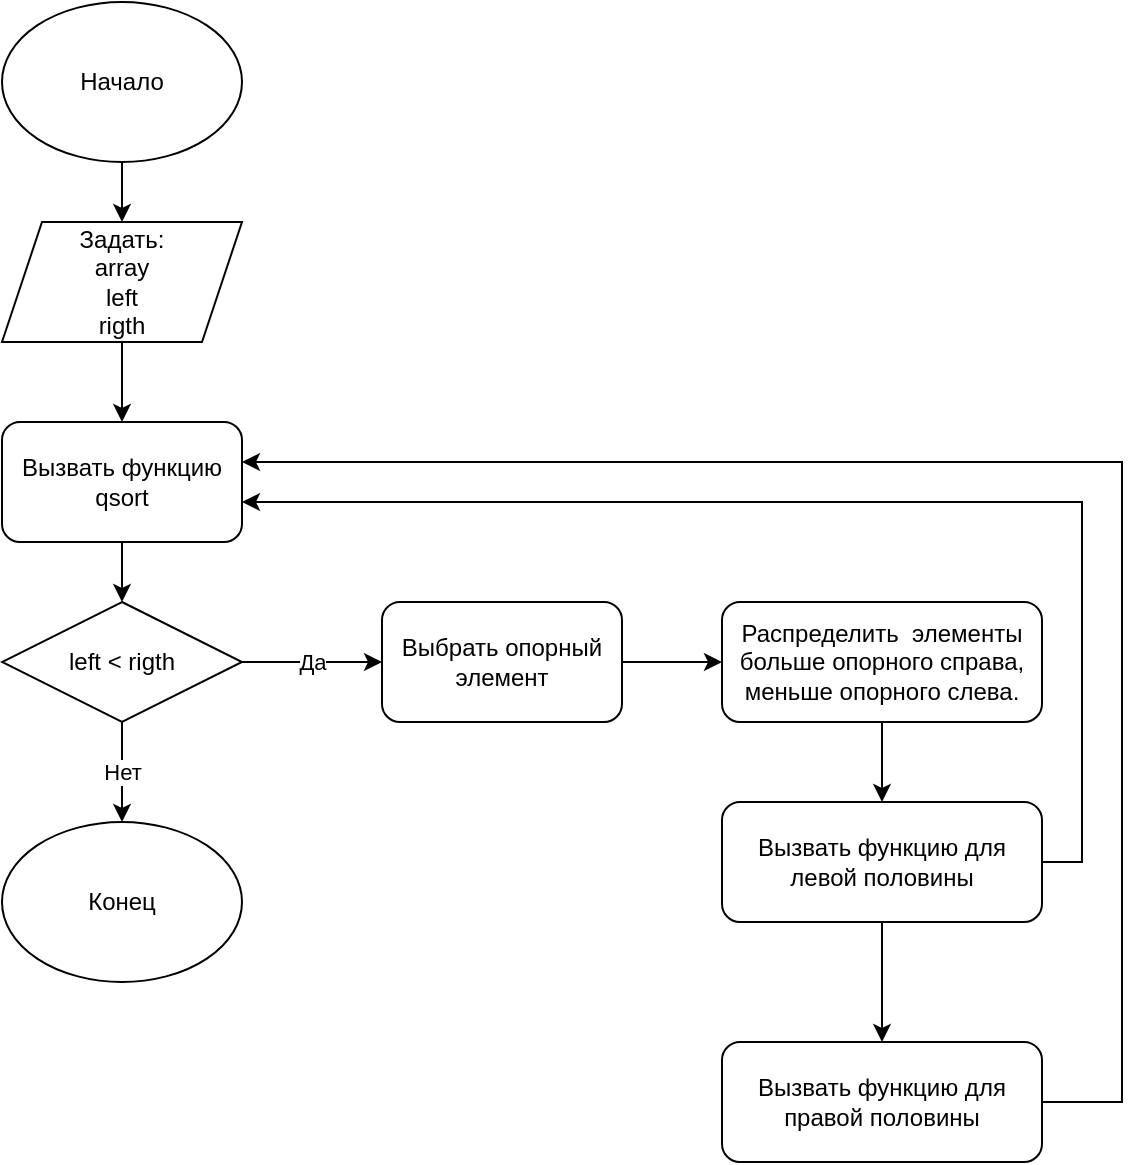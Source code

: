 <mxfile version="16.4.11" type="device" pages="4"><diagram id="i3Hsa-QPVh4oRGfARltU" name="Блоксхема"><mxGraphModel dx="1422" dy="782" grid="1" gridSize="10" guides="1" tooltips="1" connect="1" arrows="1" fold="1" page="1" pageScale="1" pageWidth="1169" pageHeight="827" math="0" shadow="0"><root><mxCell id="0"/><mxCell id="1" parent="0"/><mxCell id="V6hN7ZL_rzsTTCwFuk5g-14" style="edgeStyle=orthogonalEdgeStyle;rounded=0;orthogonalLoop=1;jettySize=auto;html=1;" edge="1" parent="1" source="V6hN7ZL_rzsTTCwFuk5g-1" target="V6hN7ZL_rzsTTCwFuk5g-6"><mxGeometry relative="1" as="geometry"/></mxCell><mxCell id="V6hN7ZL_rzsTTCwFuk5g-1" value="Распределить&amp;nbsp; элементы больше опорного справа, меньше опорного слева." style="rounded=1;whiteSpace=wrap;html=1;" vertex="1" parent="1"><mxGeometry x="600" y="400" width="160" height="60" as="geometry"/></mxCell><mxCell id="V6hN7ZL_rzsTTCwFuk5g-20" style="edgeStyle=orthogonalEdgeStyle;rounded=0;orthogonalLoop=1;jettySize=auto;html=1;startArrow=none;" edge="1" parent="1" source="V6hN7ZL_rzsTTCwFuk5g-4" target="V6hN7ZL_rzsTTCwFuk5g-3"><mxGeometry relative="1" as="geometry"/></mxCell><mxCell id="V6hN7ZL_rzsTTCwFuk5g-22" style="edgeStyle=orthogonalEdgeStyle;rounded=0;orthogonalLoop=1;jettySize=auto;html=1;" edge="1" parent="1" source="V6hN7ZL_rzsTTCwFuk5g-2" target="V6hN7ZL_rzsTTCwFuk5g-4"><mxGeometry relative="1" as="geometry"/></mxCell><mxCell id="V6hN7ZL_rzsTTCwFuk5g-2" value="Начало" style="ellipse;whiteSpace=wrap;html=1;" vertex="1" parent="1"><mxGeometry x="240" y="100" width="120" height="80" as="geometry"/></mxCell><mxCell id="V6hN7ZL_rzsTTCwFuk5g-3" value="Вызвать функцию qsort" style="rounded=1;whiteSpace=wrap;html=1;" vertex="1" parent="1"><mxGeometry x="240" y="310" width="120" height="60" as="geometry"/></mxCell><mxCell id="V6hN7ZL_rzsTTCwFuk5g-16" style="edgeStyle=orthogonalEdgeStyle;rounded=0;orthogonalLoop=1;jettySize=auto;html=1;" edge="1" parent="1" source="V6hN7ZL_rzsTTCwFuk5g-3" target="V6hN7ZL_rzsTTCwFuk5g-11"><mxGeometry relative="1" as="geometry"/></mxCell><mxCell id="V6hN7ZL_rzsTTCwFuk5g-13" style="edgeStyle=orthogonalEdgeStyle;rounded=0;orthogonalLoop=1;jettySize=auto;html=1;" edge="1" parent="1" source="V6hN7ZL_rzsTTCwFuk5g-5" target="V6hN7ZL_rzsTTCwFuk5g-1"><mxGeometry relative="1" as="geometry"/></mxCell><mxCell id="V6hN7ZL_rzsTTCwFuk5g-5" value="Выбрать опорный элемент" style="rounded=1;whiteSpace=wrap;html=1;" vertex="1" parent="1"><mxGeometry x="430" y="400" width="120" height="60" as="geometry"/></mxCell><mxCell id="V6hN7ZL_rzsTTCwFuk5g-8" style="edgeStyle=orthogonalEdgeStyle;rounded=0;orthogonalLoop=1;jettySize=auto;html=1;" edge="1" parent="1" source="V6hN7ZL_rzsTTCwFuk5g-6" target="V6hN7ZL_rzsTTCwFuk5g-3"><mxGeometry relative="1" as="geometry"><Array as="points"><mxPoint x="780" y="530"/><mxPoint x="780" y="350"/></Array></mxGeometry></mxCell><mxCell id="V6hN7ZL_rzsTTCwFuk5g-15" style="edgeStyle=orthogonalEdgeStyle;rounded=0;orthogonalLoop=1;jettySize=auto;html=1;" edge="1" parent="1" source="V6hN7ZL_rzsTTCwFuk5g-6" target="V6hN7ZL_rzsTTCwFuk5g-7"><mxGeometry relative="1" as="geometry"/></mxCell><mxCell id="V6hN7ZL_rzsTTCwFuk5g-6" value="Вызвать функцию для левой половины" style="rounded=1;whiteSpace=wrap;html=1;" vertex="1" parent="1"><mxGeometry x="600" y="500" width="160" height="60" as="geometry"/></mxCell><mxCell id="V6hN7ZL_rzsTTCwFuk5g-9" style="edgeStyle=orthogonalEdgeStyle;rounded=0;orthogonalLoop=1;jettySize=auto;html=1;" edge="1" parent="1" source="V6hN7ZL_rzsTTCwFuk5g-7" target="V6hN7ZL_rzsTTCwFuk5g-3"><mxGeometry relative="1" as="geometry"><Array as="points"><mxPoint x="800" y="650"/><mxPoint x="800" y="330"/></Array></mxGeometry></mxCell><mxCell id="V6hN7ZL_rzsTTCwFuk5g-7" value="Вызвать функцию для правой половины" style="rounded=1;whiteSpace=wrap;html=1;" vertex="1" parent="1"><mxGeometry x="600" y="620" width="160" height="60" as="geometry"/></mxCell><mxCell id="V6hN7ZL_rzsTTCwFuk5g-12" value="Да" style="edgeStyle=orthogonalEdgeStyle;rounded=0;orthogonalLoop=1;jettySize=auto;html=1;exitX=1;exitY=0.5;exitDx=0;exitDy=0;" edge="1" parent="1" source="V6hN7ZL_rzsTTCwFuk5g-11" target="V6hN7ZL_rzsTTCwFuk5g-5"><mxGeometry relative="1" as="geometry"/></mxCell><mxCell id="V6hN7ZL_rzsTTCwFuk5g-18" value="Нет" style="edgeStyle=orthogonalEdgeStyle;rounded=0;orthogonalLoop=1;jettySize=auto;html=1;" edge="1" parent="1" source="V6hN7ZL_rzsTTCwFuk5g-11" target="V6hN7ZL_rzsTTCwFuk5g-17"><mxGeometry relative="1" as="geometry"/></mxCell><mxCell id="V6hN7ZL_rzsTTCwFuk5g-11" value="left &amp;lt; rigth" style="rhombus;whiteSpace=wrap;html=1;" vertex="1" parent="1"><mxGeometry x="240" y="400" width="120" height="60" as="geometry"/></mxCell><mxCell id="V6hN7ZL_rzsTTCwFuk5g-17" value="Конец" style="ellipse;whiteSpace=wrap;html=1;" vertex="1" parent="1"><mxGeometry x="240" y="510" width="120" height="80" as="geometry"/></mxCell><mxCell id="V6hN7ZL_rzsTTCwFuk5g-4" value="Задать: &lt;br&gt;array&lt;br&gt;left&lt;br&gt;rigth" style="shape=parallelogram;perimeter=parallelogramPerimeter;whiteSpace=wrap;html=1;fixedSize=1;" vertex="1" parent="1"><mxGeometry x="240" y="210" width="120" height="60" as="geometry"/></mxCell></root></mxGraphModel></diagram><diagram id="v4dScao50-TLB6IwzgoS" name="пошагово"><mxGraphModel dx="2031" dy="1117" grid="1" gridSize="10" guides="1" tooltips="1" connect="1" arrows="1" fold="1" page="1" pageScale="1" pageWidth="1169" pageHeight="827" math="0" shadow="0"><root><mxCell id="zI0suIIj4OnqdVt1A8pc-0"/><mxCell id="zI0suIIj4OnqdVt1A8pc-1" parent="zI0suIIj4OnqdVt1A8pc-0"/><mxCell id="zI0suIIj4OnqdVt1A8pc-4" value="6" style="rounded=0;whiteSpace=wrap;html=1;" vertex="1" parent="zI0suIIj4OnqdVt1A8pc-1"><mxGeometry x="600" y="180" width="40" height="40" as="geometry"/></mxCell><mxCell id="zI0suIIj4OnqdVt1A8pc-5" value="7" style="rounded=0;whiteSpace=wrap;html=1;" vertex="1" parent="zI0suIIj4OnqdVt1A8pc-1"><mxGeometry x="560" y="180" width="40" height="40" as="geometry"/></mxCell><mxCell id="zI0suIIj4OnqdVt1A8pc-6" value="10" style="rounded=0;whiteSpace=wrap;html=1;" vertex="1" parent="zI0suIIj4OnqdVt1A8pc-1"><mxGeometry x="520" y="180" width="40" height="40" as="geometry"/></mxCell><mxCell id="zI0suIIj4OnqdVt1A8pc-7" value="4" style="rounded=0;whiteSpace=wrap;html=1;" vertex="1" parent="zI0suIIj4OnqdVt1A8pc-1"><mxGeometry x="480" y="180" width="40" height="40" as="geometry"/></mxCell><mxCell id="zI0suIIj4OnqdVt1A8pc-8" value="12" style="rounded=0;whiteSpace=wrap;html=1;" vertex="1" parent="zI0suIIj4OnqdVt1A8pc-1"><mxGeometry x="440" y="180" width="40" height="40" as="geometry"/></mxCell><mxCell id="zI0suIIj4OnqdVt1A8pc-63" value="8" style="edgeStyle=orthogonalEdgeStyle;rounded=0;orthogonalLoop=1;jettySize=auto;html=1;dashed=1;startArrow=classic;startFill=1;" edge="1" parent="zI0suIIj4OnqdVt1A8pc-1" source="zI0suIIj4OnqdVt1A8pc-9" target="zI0suIIj4OnqdVt1A8pc-8"><mxGeometry relative="1" as="geometry"/></mxCell><mxCell id="zI0suIIj4OnqdVt1A8pc-9" value="5" style="rounded=0;whiteSpace=wrap;html=1;" vertex="1" parent="zI0suIIj4OnqdVt1A8pc-1"><mxGeometry x="400" y="180" width="40" height="40" as="geometry"/></mxCell><mxCell id="zI0suIIj4OnqdVt1A8pc-61" value="6" style="edgeStyle=orthogonalEdgeStyle;rounded=0;orthogonalLoop=1;jettySize=auto;html=1;dashed=1;startArrow=classic;startFill=1;" edge="1" parent="zI0suIIj4OnqdVt1A8pc-1" source="zI0suIIj4OnqdVt1A8pc-10" target="zI0suIIj4OnqdVt1A8pc-6"><mxGeometry relative="1" as="geometry"><Array as="points"><mxPoint x="380" y="120"/><mxPoint x="540" y="120"/></Array></mxGeometry></mxCell><mxCell id="zI0suIIj4OnqdVt1A8pc-62" value="7" style="edgeStyle=orthogonalEdgeStyle;rounded=0;orthogonalLoop=1;jettySize=auto;html=1;startArrow=classic;startFill=1;strokeColor=#82b366;fillColor=#d5e8d4;strokeWidth=2;" edge="1" parent="zI0suIIj4OnqdVt1A8pc-1" source="zI0suIIj4OnqdVt1A8pc-10" target="zI0suIIj4OnqdVt1A8pc-7"><mxGeometry relative="1" as="geometry"><Array as="points"><mxPoint x="380" y="140"/><mxPoint x="500" y="140"/></Array></mxGeometry></mxCell><mxCell id="zI0suIIj4OnqdVt1A8pc-10" value="8" style="rounded=0;whiteSpace=wrap;html=1;fillColor=#fff2cc;strokeColor=#d6b656;" vertex="1" parent="zI0suIIj4OnqdVt1A8pc-1"><mxGeometry x="360" y="180" width="40" height="40" as="geometry"/></mxCell><mxCell id="zI0suIIj4OnqdVt1A8pc-60" value="5" style="edgeStyle=orthogonalEdgeStyle;rounded=0;orthogonalLoop=1;jettySize=auto;html=1;startArrow=classic;startFill=1;strokeColor=#82b366;fillColor=#d5e8d4;strokeWidth=2;" edge="1" parent="zI0suIIj4OnqdVt1A8pc-1" source="zI0suIIj4OnqdVt1A8pc-11" target="zI0suIIj4OnqdVt1A8pc-5"><mxGeometry relative="1" as="geometry"><Array as="points"><mxPoint x="340" y="100"/><mxPoint x="580" y="100"/></Array></mxGeometry></mxCell><mxCell id="zI0suIIj4OnqdVt1A8pc-11" value="11" style="rounded=0;whiteSpace=wrap;html=1;" vertex="1" parent="zI0suIIj4OnqdVt1A8pc-1"><mxGeometry x="320" y="180" width="40" height="40" as="geometry"/></mxCell><mxCell id="zI0suIIj4OnqdVt1A8pc-59" value="4" style="edgeStyle=orthogonalEdgeStyle;rounded=0;orthogonalLoop=1;jettySize=auto;html=1;dashed=1;startArrow=classic;startFill=1;" edge="1" parent="zI0suIIj4OnqdVt1A8pc-1" source="zI0suIIj4OnqdVt1A8pc-12" target="zI0suIIj4OnqdVt1A8pc-5"><mxGeometry relative="1" as="geometry"><Array as="points"><mxPoint x="300" y="80"/><mxPoint x="580" y="80"/></Array></mxGeometry></mxCell><mxCell id="zI0suIIj4OnqdVt1A8pc-12" value="3" style="rounded=0;whiteSpace=wrap;html=1;" vertex="1" parent="zI0suIIj4OnqdVt1A8pc-1"><mxGeometry x="280" y="180" width="40" height="40" as="geometry"/></mxCell><mxCell id="zI0suIIj4OnqdVt1A8pc-58" value="3" style="edgeStyle=orthogonalEdgeStyle;rounded=0;orthogonalLoop=1;jettySize=auto;html=1;startArrow=classic;startFill=1;dashed=1;" edge="1" parent="zI0suIIj4OnqdVt1A8pc-1" source="zI0suIIj4OnqdVt1A8pc-13" target="zI0suIIj4OnqdVt1A8pc-5"><mxGeometry relative="1" as="geometry"><Array as="points"><mxPoint x="260" y="60"/><mxPoint x="580" y="60"/></Array></mxGeometry></mxCell><mxCell id="zI0suIIj4OnqdVt1A8pc-13" value="2" style="rounded=0;whiteSpace=wrap;html=1;" vertex="1" parent="zI0suIIj4OnqdVt1A8pc-1"><mxGeometry x="240" y="180" width="40" height="40" as="geometry"/></mxCell><mxCell id="zI0suIIj4OnqdVt1A8pc-57" value="2" style="edgeStyle=orthogonalEdgeStyle;rounded=0;orthogonalLoop=1;jettySize=auto;html=1;startArrow=classic;startFill=1;fillColor=#d5e8d4;strokeColor=#82b366;strokeWidth=2;" edge="1" parent="zI0suIIj4OnqdVt1A8pc-1" source="zI0suIIj4OnqdVt1A8pc-14" target="zI0suIIj4OnqdVt1A8pc-4"><mxGeometry relative="1" as="geometry"><Array as="points"><mxPoint x="220" y="40"/><mxPoint x="620" y="40"/></Array></mxGeometry></mxCell><mxCell id="zI0suIIj4OnqdVt1A8pc-14" value="9" style="rounded=0;whiteSpace=wrap;html=1;" vertex="1" parent="zI0suIIj4OnqdVt1A8pc-1"><mxGeometry x="200" y="180" width="40" height="40" as="geometry"/></mxCell><mxCell id="zI0suIIj4OnqdVt1A8pc-54" value="1" style="edgeStyle=orthogonalEdgeStyle;rounded=0;orthogonalLoop=1;jettySize=auto;html=1;startArrow=classic;startFill=1;dashed=1;" edge="1" parent="zI0suIIj4OnqdVt1A8pc-1" source="zI0suIIj4OnqdVt1A8pc-15" target="zI0suIIj4OnqdVt1A8pc-4"><mxGeometry relative="1" as="geometry"><Array as="points"><mxPoint x="180" y="20"/><mxPoint x="620" y="20"/></Array></mxGeometry></mxCell><mxCell id="zI0suIIj4OnqdVt1A8pc-15" value="1" style="rounded=0;whiteSpace=wrap;html=1;" vertex="1" parent="zI0suIIj4OnqdVt1A8pc-1"><mxGeometry x="160" y="180" width="40" height="40" as="geometry"/></mxCell><mxCell id="zI0suIIj4OnqdVt1A8pc-65" value="9" style="rounded=0;whiteSpace=wrap;html=1;fillColor=#dae8fc;strokeColor=#6c8ebf;" vertex="1" parent="zI0suIIj4OnqdVt1A8pc-1"><mxGeometry x="600" y="220" width="40" height="40" as="geometry"/></mxCell><mxCell id="zI0suIIj4OnqdVt1A8pc-66" value="11" style="rounded=0;whiteSpace=wrap;html=1;fillColor=#dae8fc;strokeColor=#6c8ebf;" vertex="1" parent="zI0suIIj4OnqdVt1A8pc-1"><mxGeometry x="560" y="220" width="40" height="40" as="geometry"/></mxCell><mxCell id="zI0suIIj4OnqdVt1A8pc-67" value="10" style="rounded=0;whiteSpace=wrap;html=1;fillColor=#dae8fc;strokeColor=#6c8ebf;" vertex="1" parent="zI0suIIj4OnqdVt1A8pc-1"><mxGeometry x="520" y="220" width="40" height="40" as="geometry"/></mxCell><mxCell id="zI0suIIj4OnqdVt1A8pc-68" value="8" style="rounded=0;whiteSpace=wrap;html=1;fillColor=#dae8fc;strokeColor=#6c8ebf;" vertex="1" parent="zI0suIIj4OnqdVt1A8pc-1"><mxGeometry x="480" y="220" width="40" height="40" as="geometry"/></mxCell><mxCell id="zI0suIIj4OnqdVt1A8pc-69" value="12" style="rounded=0;whiteSpace=wrap;html=1;fillColor=#dae8fc;strokeColor=#6c8ebf;" vertex="1" parent="zI0suIIj4OnqdVt1A8pc-1"><mxGeometry x="440" y="220" width="40" height="40" as="geometry"/></mxCell><mxCell id="zI0suIIj4OnqdVt1A8pc-70" value="5" style="rounded=0;whiteSpace=wrap;html=1;fillColor=#f8cecc;strokeColor=#b85450;" vertex="1" parent="zI0suIIj4OnqdVt1A8pc-1"><mxGeometry x="400" y="220" width="40" height="40" as="geometry"/></mxCell><mxCell id="zI0suIIj4OnqdVt1A8pc-71" value="4" style="rounded=0;whiteSpace=wrap;html=1;fillColor=#dae8fc;strokeColor=#6c8ebf;" vertex="1" parent="zI0suIIj4OnqdVt1A8pc-1"><mxGeometry x="360" y="220" width="40" height="40" as="geometry"/></mxCell><mxCell id="zI0suIIj4OnqdVt1A8pc-72" value="7" style="rounded=0;whiteSpace=wrap;html=1;fillColor=#dae8fc;strokeColor=#6c8ebf;" vertex="1" parent="zI0suIIj4OnqdVt1A8pc-1"><mxGeometry x="320" y="220" width="40" height="40" as="geometry"/></mxCell><mxCell id="zI0suIIj4OnqdVt1A8pc-73" value="3" style="rounded=0;whiteSpace=wrap;html=1;fillColor=#dae8fc;strokeColor=#6c8ebf;" vertex="1" parent="zI0suIIj4OnqdVt1A8pc-1"><mxGeometry x="280" y="220" width="40" height="40" as="geometry"/></mxCell><mxCell id="zI0suIIj4OnqdVt1A8pc-74" value="2" style="rounded=0;whiteSpace=wrap;html=1;fillColor=#dae8fc;strokeColor=#6c8ebf;" vertex="1" parent="zI0suIIj4OnqdVt1A8pc-1"><mxGeometry x="240" y="220" width="40" height="40" as="geometry"/></mxCell><mxCell id="zI0suIIj4OnqdVt1A8pc-75" value="6" style="rounded=0;whiteSpace=wrap;html=1;fillColor=#dae8fc;strokeColor=#6c8ebf;" vertex="1" parent="zI0suIIj4OnqdVt1A8pc-1"><mxGeometry x="200" y="220" width="40" height="40" as="geometry"/></mxCell><mxCell id="zI0suIIj4OnqdVt1A8pc-76" value="1" style="rounded=0;whiteSpace=wrap;html=1;fillColor=#dae8fc;strokeColor=#6c8ebf;" vertex="1" parent="zI0suIIj4OnqdVt1A8pc-1"><mxGeometry x="160" y="220" width="40" height="40" as="geometry"/></mxCell><mxCell id="zI0suIIj4OnqdVt1A8pc-77" value="9" style="rounded=0;whiteSpace=wrap;html=1;" vertex="1" parent="zI0suIIj4OnqdVt1A8pc-1"><mxGeometry x="635" y="380" width="40" height="40" as="geometry"/></mxCell><mxCell id="zI0suIIj4OnqdVt1A8pc-78" value="11" style="rounded=0;whiteSpace=wrap;html=1;" vertex="1" parent="zI0suIIj4OnqdVt1A8pc-1"><mxGeometry x="595" y="380" width="40" height="40" as="geometry"/></mxCell><mxCell id="zI0suIIj4OnqdVt1A8pc-79" value="10" style="rounded=0;whiteSpace=wrap;html=1;fillColor=#fff2cc;strokeColor=#d6b656;" vertex="1" parent="zI0suIIj4OnqdVt1A8pc-1"><mxGeometry x="555" y="380" width="40" height="40" as="geometry"/></mxCell><mxCell id="zI0suIIj4OnqdVt1A8pc-136" value="2" style="edgeStyle=orthogonalEdgeStyle;rounded=0;orthogonalLoop=1;jettySize=auto;html=1;dashed=1;startArrow=classic;startFill=1;strokeWidth=1;" edge="1" parent="zI0suIIj4OnqdVt1A8pc-1" source="zI0suIIj4OnqdVt1A8pc-80" target="zI0suIIj4OnqdVt1A8pc-78"><mxGeometry relative="1" as="geometry"><Array as="points"><mxPoint x="535" y="350"/><mxPoint x="615" y="350"/></Array></mxGeometry></mxCell><mxCell id="zI0suIIj4OnqdVt1A8pc-80" value="8" style="rounded=0;whiteSpace=wrap;html=1;" vertex="1" parent="zI0suIIj4OnqdVt1A8pc-1"><mxGeometry x="515" y="380" width="40" height="40" as="geometry"/></mxCell><mxCell id="zI0suIIj4OnqdVt1A8pc-135" value="1" style="edgeStyle=orthogonalEdgeStyle;rounded=0;orthogonalLoop=1;jettySize=auto;html=1;startArrow=classic;startFill=1;strokeWidth=2;fillColor=#d5e8d4;strokeColor=#82b366;" edge="1" parent="zI0suIIj4OnqdVt1A8pc-1" source="zI0suIIj4OnqdVt1A8pc-81" target="zI0suIIj4OnqdVt1A8pc-77"><mxGeometry relative="1" as="geometry"><Array as="points"><mxPoint x="495" y="330"/><mxPoint x="655" y="330"/></Array></mxGeometry></mxCell><mxCell id="zI0suIIj4OnqdVt1A8pc-81" value="12" style="rounded=0;whiteSpace=wrap;html=1;" vertex="1" parent="zI0suIIj4OnqdVt1A8pc-1"><mxGeometry x="475" y="380" width="40" height="40" as="geometry"/></mxCell><mxCell id="zI0suIIj4OnqdVt1A8pc-82" value="5" style="rounded=0;whiteSpace=wrap;html=1;" vertex="1" parent="zI0suIIj4OnqdVt1A8pc-1"><mxGeometry x="345" y="380" width="40" height="40" as="geometry"/></mxCell><mxCell id="zI0suIIj4OnqdVt1A8pc-83" value="4" style="rounded=0;whiteSpace=wrap;html=1;" vertex="1" parent="zI0suIIj4OnqdVt1A8pc-1"><mxGeometry x="305" y="380" width="40" height="40" as="geometry"/></mxCell><mxCell id="zI0suIIj4OnqdVt1A8pc-84" value="7" style="rounded=0;whiteSpace=wrap;html=1;" vertex="1" parent="zI0suIIj4OnqdVt1A8pc-1"><mxGeometry x="265" y="380" width="40" height="40" as="geometry"/></mxCell><mxCell id="zI0suIIj4OnqdVt1A8pc-85" value="3" style="rounded=0;whiteSpace=wrap;html=1;fillColor=#fff2cc;strokeColor=#d6b656;" vertex="1" parent="zI0suIIj4OnqdVt1A8pc-1"><mxGeometry x="225" y="380" width="40" height="40" as="geometry"/></mxCell><mxCell id="zI0suIIj4OnqdVt1A8pc-86" value="2" style="rounded=0;whiteSpace=wrap;html=1;" vertex="1" parent="zI0suIIj4OnqdVt1A8pc-1"><mxGeometry x="185" y="380" width="40" height="40" as="geometry"/></mxCell><mxCell id="zI0suIIj4OnqdVt1A8pc-102" value="2" style="edgeStyle=orthogonalEdgeStyle;rounded=0;orthogonalLoop=1;jettySize=auto;html=1;dashed=1;startArrow=classic;startFill=1;strokeWidth=1;" edge="1" parent="zI0suIIj4OnqdVt1A8pc-1" source="zI0suIIj4OnqdVt1A8pc-87" target="zI0suIIj4OnqdVt1A8pc-83"><mxGeometry relative="1" as="geometry"><Array as="points"><mxPoint x="165" y="320"/><mxPoint x="325" y="320"/></Array></mxGeometry></mxCell><mxCell id="zI0suIIj4OnqdVt1A8pc-103" value="3" style="edgeStyle=orthogonalEdgeStyle;rounded=0;orthogonalLoop=1;jettySize=auto;html=1;dashed=1;startArrow=classic;startFill=1;strokeWidth=1;" edge="1" parent="zI0suIIj4OnqdVt1A8pc-1" source="zI0suIIj4OnqdVt1A8pc-87" target="zI0suIIj4OnqdVt1A8pc-84"><mxGeometry relative="1" as="geometry"><Array as="points"><mxPoint x="165" y="340"/><mxPoint x="285" y="340"/></Array></mxGeometry></mxCell><mxCell id="zI0suIIj4OnqdVt1A8pc-104" value="4" style="edgeStyle=orthogonalEdgeStyle;rounded=0;orthogonalLoop=1;jettySize=auto;html=1;startArrow=classic;startFill=1;strokeWidth=2;strokeColor=#82b366;fillColor=#d5e8d4;" edge="1" parent="zI0suIIj4OnqdVt1A8pc-1" source="zI0suIIj4OnqdVt1A8pc-87" target="zI0suIIj4OnqdVt1A8pc-85"><mxGeometry relative="1" as="geometry"><Array as="points"><mxPoint x="165" y="360"/><mxPoint x="245" y="360"/></Array></mxGeometry></mxCell><mxCell id="zI0suIIj4OnqdVt1A8pc-87" value="6" style="rounded=0;whiteSpace=wrap;html=1;" vertex="1" parent="zI0suIIj4OnqdVt1A8pc-1"><mxGeometry x="145" y="380" width="40" height="40" as="geometry"/></mxCell><mxCell id="zI0suIIj4OnqdVt1A8pc-101" value="1" style="edgeStyle=orthogonalEdgeStyle;rounded=0;orthogonalLoop=1;jettySize=auto;html=1;startArrow=classic;startFill=1;strokeWidth=1;dashed=1;" edge="1" parent="zI0suIIj4OnqdVt1A8pc-1" source="zI0suIIj4OnqdVt1A8pc-88" target="zI0suIIj4OnqdVt1A8pc-82"><mxGeometry relative="1" as="geometry"><Array as="points"><mxPoint x="125" y="300"/><mxPoint x="365" y="300"/></Array></mxGeometry></mxCell><mxCell id="zI0suIIj4OnqdVt1A8pc-88" value="1" style="rounded=0;whiteSpace=wrap;html=1;" vertex="1" parent="zI0suIIj4OnqdVt1A8pc-1"><mxGeometry x="105" y="380" width="40" height="40" as="geometry"/></mxCell><mxCell id="zI0suIIj4OnqdVt1A8pc-89" value="12" style="rounded=0;whiteSpace=wrap;html=1;fillColor=#dae8fc;strokeColor=#6c8ebf;" vertex="1" parent="zI0suIIj4OnqdVt1A8pc-1"><mxGeometry x="635" y="420" width="40" height="40" as="geometry"/></mxCell><mxCell id="zI0suIIj4OnqdVt1A8pc-90" value="11" style="rounded=0;whiteSpace=wrap;html=1;fillColor=#dae8fc;strokeColor=#6c8ebf;" vertex="1" parent="zI0suIIj4OnqdVt1A8pc-1"><mxGeometry x="595" y="420" width="40" height="40" as="geometry"/></mxCell><mxCell id="zI0suIIj4OnqdVt1A8pc-91" value="10" style="rounded=0;whiteSpace=wrap;html=1;fillColor=#f8cecc;strokeColor=#b85450;" vertex="1" parent="zI0suIIj4OnqdVt1A8pc-1"><mxGeometry x="555" y="420" width="40" height="40" as="geometry"/></mxCell><mxCell id="zI0suIIj4OnqdVt1A8pc-92" value="8" style="rounded=0;whiteSpace=wrap;html=1;fillColor=#dae8fc;strokeColor=#6c8ebf;" vertex="1" parent="zI0suIIj4OnqdVt1A8pc-1"><mxGeometry x="515" y="420" width="40" height="40" as="geometry"/></mxCell><mxCell id="zI0suIIj4OnqdVt1A8pc-93" value="9" style="rounded=0;whiteSpace=wrap;html=1;fillColor=#dae8fc;strokeColor=#6c8ebf;" vertex="1" parent="zI0suIIj4OnqdVt1A8pc-1"><mxGeometry x="475" y="420" width="40" height="40" as="geometry"/></mxCell><mxCell id="zI0suIIj4OnqdVt1A8pc-94" value="5" style="rounded=0;whiteSpace=wrap;html=1;fillColor=#dae8fc;strokeColor=#6c8ebf;" vertex="1" parent="zI0suIIj4OnqdVt1A8pc-1"><mxGeometry x="345" y="420" width="40" height="40" as="geometry"/></mxCell><mxCell id="zI0suIIj4OnqdVt1A8pc-95" value="4" style="rounded=0;whiteSpace=wrap;html=1;fillColor=#dae8fc;strokeColor=#6c8ebf;" vertex="1" parent="zI0suIIj4OnqdVt1A8pc-1"><mxGeometry x="305" y="420" width="40" height="40" as="geometry"/></mxCell><mxCell id="zI0suIIj4OnqdVt1A8pc-96" value="7" style="rounded=0;whiteSpace=wrap;html=1;fillColor=#dae8fc;strokeColor=#6c8ebf;" vertex="1" parent="zI0suIIj4OnqdVt1A8pc-1"><mxGeometry x="265" y="420" width="40" height="40" as="geometry"/></mxCell><mxCell id="zI0suIIj4OnqdVt1A8pc-97" value="6" style="rounded=0;whiteSpace=wrap;html=1;fillColor=#dae8fc;strokeColor=#6c8ebf;" vertex="1" parent="zI0suIIj4OnqdVt1A8pc-1"><mxGeometry x="225" y="420" width="40" height="40" as="geometry"/></mxCell><mxCell id="zI0suIIj4OnqdVt1A8pc-98" value="2" style="rounded=0;whiteSpace=wrap;html=1;fillColor=#f8cecc;strokeColor=#b85450;" vertex="1" parent="zI0suIIj4OnqdVt1A8pc-1"><mxGeometry x="185" y="420" width="40" height="40" as="geometry"/></mxCell><mxCell id="zI0suIIj4OnqdVt1A8pc-99" value="3" style="rounded=0;whiteSpace=wrap;html=1;fillColor=#dae8fc;strokeColor=#6c8ebf;" vertex="1" parent="zI0suIIj4OnqdVt1A8pc-1"><mxGeometry x="145" y="420" width="40" height="40" as="geometry"/></mxCell><mxCell id="zI0suIIj4OnqdVt1A8pc-100" value="1" style="rounded=0;whiteSpace=wrap;html=1;fillColor=#dae8fc;strokeColor=#6c8ebf;" vertex="1" parent="zI0suIIj4OnqdVt1A8pc-1"><mxGeometry x="105" y="420" width="40" height="40" as="geometry"/></mxCell><mxCell id="zI0suIIj4OnqdVt1A8pc-112" value="2" style="edgeStyle=orthogonalEdgeStyle;rounded=0;orthogonalLoop=1;jettySize=auto;html=1;startArrow=classic;startFill=1;strokeWidth=2;fillColor=#d5e8d4;strokeColor=#82b366;" edge="1" parent="zI0suIIj4OnqdVt1A8pc-1" source="zI0suIIj4OnqdVt1A8pc-105" target="zI0suIIj4OnqdVt1A8pc-106"><mxGeometry relative="1" as="geometry"/></mxCell><mxCell id="zI0suIIj4OnqdVt1A8pc-105" value="2" style="rounded=0;whiteSpace=wrap;html=1;" vertex="1" parent="zI0suIIj4OnqdVt1A8pc-1"><mxGeometry x="160" y="539.97" width="40" height="40" as="geometry"/></mxCell><mxCell id="zI0suIIj4OnqdVt1A8pc-106" value="3" style="rounded=0;whiteSpace=wrap;html=1;fillColor=#fff2cc;strokeColor=#d6b656;" vertex="1" parent="zI0suIIj4OnqdVt1A8pc-1"><mxGeometry x="120" y="539.97" width="40" height="40" as="geometry"/></mxCell><mxCell id="zI0suIIj4OnqdVt1A8pc-111" value="1" style="edgeStyle=orthogonalEdgeStyle;rounded=0;orthogonalLoop=1;jettySize=auto;html=1;startArrow=classic;startFill=1;strokeWidth=1;dashed=1;" edge="1" parent="zI0suIIj4OnqdVt1A8pc-1" source="zI0suIIj4OnqdVt1A8pc-107" target="zI0suIIj4OnqdVt1A8pc-105"><mxGeometry relative="1" as="geometry"><Array as="points"><mxPoint x="100" y="499.97"/><mxPoint x="180" y="499.97"/></Array></mxGeometry></mxCell><mxCell id="zI0suIIj4OnqdVt1A8pc-107" value="1" style="rounded=0;whiteSpace=wrap;html=1;" vertex="1" parent="zI0suIIj4OnqdVt1A8pc-1"><mxGeometry x="80" y="539.97" width="40" height="40" as="geometry"/></mxCell><mxCell id="zI0suIIj4OnqdVt1A8pc-108" value="3" style="rounded=0;whiteSpace=wrap;html=1;fillColor=#dae8fc;strokeColor=#6c8ebf;" vertex="1" parent="zI0suIIj4OnqdVt1A8pc-1"><mxGeometry x="160" y="579.97" width="40" height="40" as="geometry"/></mxCell><mxCell id="zI0suIIj4OnqdVt1A8pc-109" value="2" style="rounded=0;whiteSpace=wrap;html=1;fillColor=#f8cecc;strokeColor=#b85450;" vertex="1" parent="zI0suIIj4OnqdVt1A8pc-1"><mxGeometry x="120" y="579.97" width="40" height="40" as="geometry"/></mxCell><mxCell id="zI0suIIj4OnqdVt1A8pc-110" value="1" style="rounded=0;whiteSpace=wrap;html=1;fillColor=#dae8fc;strokeColor=#6c8ebf;" vertex="1" parent="zI0suIIj4OnqdVt1A8pc-1"><mxGeometry x="80" y="579.97" width="40" height="40" as="geometry"/></mxCell><mxCell id="zI0suIIj4OnqdVt1A8pc-113" value="5" style="rounded=0;whiteSpace=wrap;html=1;" vertex="1" parent="zI0suIIj4OnqdVt1A8pc-1"><mxGeometry x="365" y="539.97" width="40" height="40" as="geometry"/></mxCell><mxCell id="zI0suIIj4OnqdVt1A8pc-114" value="4" style="rounded=0;whiteSpace=wrap;html=1;" vertex="1" parent="zI0suIIj4OnqdVt1A8pc-1"><mxGeometry x="325" y="539.97" width="40" height="40" as="geometry"/></mxCell><mxCell id="zI0suIIj4OnqdVt1A8pc-122" value="2" style="edgeStyle=orthogonalEdgeStyle;rounded=0;orthogonalLoop=1;jettySize=auto;html=1;startArrow=classic;startFill=1;strokeWidth=2;fillColor=#d5e8d4;strokeColor=#82b366;" edge="1" parent="zI0suIIj4OnqdVt1A8pc-1" source="zI0suIIj4OnqdVt1A8pc-115" target="zI0suIIj4OnqdVt1A8pc-113"><mxGeometry relative="1" as="geometry"><Array as="points"><mxPoint x="305" y="519.97"/><mxPoint x="385" y="519.97"/></Array></mxGeometry></mxCell><mxCell id="zI0suIIj4OnqdVt1A8pc-115" value="7" style="rounded=0;whiteSpace=wrap;html=1;fillColor=#fff2cc;strokeColor=#d6b656;" vertex="1" parent="zI0suIIj4OnqdVt1A8pc-1"><mxGeometry x="285" y="539.97" width="40" height="40" as="geometry"/></mxCell><mxCell id="zI0suIIj4OnqdVt1A8pc-121" value="1" style="edgeStyle=orthogonalEdgeStyle;rounded=0;orthogonalLoop=1;jettySize=auto;html=1;startArrow=classic;startFill=1;strokeWidth=1;dashed=1;" edge="1" parent="zI0suIIj4OnqdVt1A8pc-1" source="zI0suIIj4OnqdVt1A8pc-116" target="zI0suIIj4OnqdVt1A8pc-113"><mxGeometry relative="1" as="geometry"><Array as="points"><mxPoint x="265" y="499.97"/><mxPoint x="385" y="499.97"/></Array></mxGeometry></mxCell><mxCell id="zI0suIIj4OnqdVt1A8pc-116" value="6" style="rounded=0;whiteSpace=wrap;html=1;" vertex="1" parent="zI0suIIj4OnqdVt1A8pc-1"><mxGeometry x="245" y="539.97" width="40" height="40" as="geometry"/></mxCell><mxCell id="zI0suIIj4OnqdVt1A8pc-117" value="7" style="rounded=0;whiteSpace=wrap;html=1;fillColor=#dae8fc;strokeColor=#6c8ebf;" vertex="1" parent="zI0suIIj4OnqdVt1A8pc-1"><mxGeometry x="365" y="579.97" width="40" height="40" as="geometry"/></mxCell><mxCell id="zI0suIIj4OnqdVt1A8pc-118" value="4" style="rounded=0;whiteSpace=wrap;html=1;fillColor=#f8cecc;strokeColor=#b85450;" vertex="1" parent="zI0suIIj4OnqdVt1A8pc-1"><mxGeometry x="325" y="579.97" width="40" height="40" as="geometry"/></mxCell><mxCell id="zI0suIIj4OnqdVt1A8pc-119" value="5" style="rounded=0;whiteSpace=wrap;html=1;fillColor=#dae8fc;strokeColor=#6c8ebf;" vertex="1" parent="zI0suIIj4OnqdVt1A8pc-1"><mxGeometry x="285" y="579.97" width="40" height="40" as="geometry"/></mxCell><mxCell id="zI0suIIj4OnqdVt1A8pc-120" value="6" style="rounded=0;whiteSpace=wrap;html=1;fillColor=#dae8fc;strokeColor=#6c8ebf;" vertex="1" parent="zI0suIIj4OnqdVt1A8pc-1"><mxGeometry x="245" y="579.97" width="40" height="40" as="geometry"/></mxCell><mxCell id="zI0suIIj4OnqdVt1A8pc-123" value="4" style="rounded=0;whiteSpace=wrap;html=1;" vertex="1" parent="zI0suIIj4OnqdVt1A8pc-1"><mxGeometry x="325" y="679.97" width="40" height="40" as="geometry"/></mxCell><mxCell id="zI0suIIj4OnqdVt1A8pc-124" value="5" style="rounded=0;whiteSpace=wrap;html=1;fillColor=#fff2cc;strokeColor=#d6b656;" vertex="1" parent="zI0suIIj4OnqdVt1A8pc-1"><mxGeometry x="285" y="679.97" width="40" height="40" as="geometry"/></mxCell><mxCell id="zI0suIIj4OnqdVt1A8pc-129" value="1" style="edgeStyle=orthogonalEdgeStyle;rounded=0;orthogonalLoop=1;jettySize=auto;html=1;startArrow=classic;startFill=1;strokeWidth=2;fillColor=#d5e8d4;strokeColor=#82b366;" edge="1" parent="zI0suIIj4OnqdVt1A8pc-1" source="zI0suIIj4OnqdVt1A8pc-125" target="zI0suIIj4OnqdVt1A8pc-123"><mxGeometry relative="1" as="geometry"><Array as="points"><mxPoint x="265" y="659.97"/><mxPoint x="345" y="659.97"/></Array></mxGeometry></mxCell><mxCell id="zI0suIIj4OnqdVt1A8pc-125" value="6" style="rounded=0;whiteSpace=wrap;html=1;" vertex="1" parent="zI0suIIj4OnqdVt1A8pc-1"><mxGeometry x="245" y="679.97" width="40" height="40" as="geometry"/></mxCell><mxCell id="zI0suIIj4OnqdVt1A8pc-126" value="6" style="rounded=0;whiteSpace=wrap;html=1;fillColor=#dae8fc;strokeColor=#6c8ebf;" vertex="1" parent="zI0suIIj4OnqdVt1A8pc-1"><mxGeometry x="325" y="719.97" width="40" height="40" as="geometry"/></mxCell><mxCell id="zI0suIIj4OnqdVt1A8pc-127" value="5" style="rounded=0;whiteSpace=wrap;html=1;fillColor=#f8cecc;strokeColor=#b85450;" vertex="1" parent="zI0suIIj4OnqdVt1A8pc-1"><mxGeometry x="285" y="719.97" width="40" height="40" as="geometry"/></mxCell><mxCell id="zI0suIIj4OnqdVt1A8pc-128" value="4" style="rounded=0;whiteSpace=wrap;html=1;fillColor=#dae8fc;strokeColor=#6c8ebf;" vertex="1" parent="zI0suIIj4OnqdVt1A8pc-1"><mxGeometry x="245" y="719.97" width="40" height="40" as="geometry"/></mxCell><mxCell id="zI0suIIj4OnqdVt1A8pc-130" value="5" style="rounded=0;whiteSpace=wrap;html=1;" vertex="1" parent="zI0suIIj4OnqdVt1A8pc-1"><mxGeometry x="285" y="799.97" width="40" height="40" as="geometry"/></mxCell><mxCell id="zI0suIIj4OnqdVt1A8pc-134" value="1" style="edgeStyle=orthogonalEdgeStyle;rounded=0;orthogonalLoop=1;jettySize=auto;html=1;dashed=1;startArrow=classic;startFill=1;strokeWidth=1;" edge="1" parent="zI0suIIj4OnqdVt1A8pc-1" source="zI0suIIj4OnqdVt1A8pc-131" target="zI0suIIj4OnqdVt1A8pc-130"><mxGeometry relative="1" as="geometry"/></mxCell><mxCell id="zI0suIIj4OnqdVt1A8pc-131" value="4" style="rounded=0;whiteSpace=wrap;html=1;fillColor=#fff2cc;strokeColor=#d6b656;" vertex="1" parent="zI0suIIj4OnqdVt1A8pc-1"><mxGeometry x="245" y="799.97" width="40" height="40" as="geometry"/></mxCell><mxCell id="zI0suIIj4OnqdVt1A8pc-132" value="5" style="rounded=0;whiteSpace=wrap;html=1;fillColor=#dae8fc;strokeColor=#6c8ebf;" vertex="1" parent="zI0suIIj4OnqdVt1A8pc-1"><mxGeometry x="285" y="839.97" width="40" height="40" as="geometry"/></mxCell><mxCell id="zI0suIIj4OnqdVt1A8pc-133" value="4" style="rounded=0;whiteSpace=wrap;html=1;fillColor=#f8cecc;strokeColor=#b85450;" vertex="1" parent="zI0suIIj4OnqdVt1A8pc-1"><mxGeometry x="245" y="839.97" width="40" height="40" as="geometry"/></mxCell><mxCell id="zI0suIIj4OnqdVt1A8pc-137" value="10" style="rounded=0;whiteSpace=wrap;html=1;" vertex="1" parent="zI0suIIj4OnqdVt1A8pc-1"><mxGeometry x="530" y="539.97" width="40" height="40" as="geometry"/></mxCell><mxCell id="zI0suIIj4OnqdVt1A8pc-145" value="2" style="edgeStyle=orthogonalEdgeStyle;rounded=0;orthogonalLoop=1;jettySize=auto;html=1;startArrow=classic;startFill=1;strokeWidth=2;fillColor=#d5e8d4;strokeColor=#82b366;" edge="1" parent="zI0suIIj4OnqdVt1A8pc-1" source="zI0suIIj4OnqdVt1A8pc-138" target="zI0suIIj4OnqdVt1A8pc-139"><mxGeometry relative="1" as="geometry"/></mxCell><mxCell id="zI0suIIj4OnqdVt1A8pc-138" value="8" style="rounded=0;whiteSpace=wrap;html=1;fillColor=#fff2cc;strokeColor=#d6b656;" vertex="1" parent="zI0suIIj4OnqdVt1A8pc-1"><mxGeometry x="490" y="539.97" width="40" height="40" as="geometry"/></mxCell><mxCell id="zI0suIIj4OnqdVt1A8pc-143" value="1" style="edgeStyle=orthogonalEdgeStyle;rounded=0;orthogonalLoop=1;jettySize=auto;html=1;dashed=1;startArrow=classic;startFill=1;strokeWidth=1;" edge="1" parent="zI0suIIj4OnqdVt1A8pc-1" source="zI0suIIj4OnqdVt1A8pc-139" target="zI0suIIj4OnqdVt1A8pc-137"><mxGeometry relative="1" as="geometry"><Array as="points"><mxPoint x="470" y="499.97"/><mxPoint x="550" y="499.97"/></Array></mxGeometry></mxCell><mxCell id="zI0suIIj4OnqdVt1A8pc-139" value="9" style="rounded=0;whiteSpace=wrap;html=1;" vertex="1" parent="zI0suIIj4OnqdVt1A8pc-1"><mxGeometry x="450" y="539.97" width="40" height="40" as="geometry"/></mxCell><mxCell id="zI0suIIj4OnqdVt1A8pc-140" value="10" style="rounded=0;whiteSpace=wrap;html=1;fillColor=#dae8fc;strokeColor=#6c8ebf;" vertex="1" parent="zI0suIIj4OnqdVt1A8pc-1"><mxGeometry x="530" y="579.97" width="40" height="40" as="geometry"/></mxCell><mxCell id="zI0suIIj4OnqdVt1A8pc-141" value="9" style="rounded=0;whiteSpace=wrap;html=1;fillColor=#f8cecc;strokeColor=#b85450;" vertex="1" parent="zI0suIIj4OnqdVt1A8pc-1"><mxGeometry x="490" y="579.97" width="40" height="40" as="geometry"/></mxCell><mxCell id="zI0suIIj4OnqdVt1A8pc-142" value="8" style="rounded=0;whiteSpace=wrap;html=1;fillColor=#dae8fc;strokeColor=#6c8ebf;" vertex="1" parent="zI0suIIj4OnqdVt1A8pc-1"><mxGeometry x="450" y="579.97" width="40" height="40" as="geometry"/></mxCell><mxCell id="zI0suIIj4OnqdVt1A8pc-146" value="9" style="rounded=0;whiteSpace=wrap;html=1;" vertex="1" parent="zI0suIIj4OnqdVt1A8pc-1"><mxGeometry x="490" y="679.97" width="40" height="40" as="geometry"/></mxCell><mxCell id="zI0suIIj4OnqdVt1A8pc-150" value="1" style="edgeStyle=orthogonalEdgeStyle;rounded=0;orthogonalLoop=1;jettySize=auto;html=1;dashed=1;startArrow=classic;startFill=1;strokeWidth=1;" edge="1" parent="zI0suIIj4OnqdVt1A8pc-1" source="zI0suIIj4OnqdVt1A8pc-147" target="zI0suIIj4OnqdVt1A8pc-146"><mxGeometry relative="1" as="geometry"/></mxCell><mxCell id="zI0suIIj4OnqdVt1A8pc-147" value="8" style="rounded=0;whiteSpace=wrap;html=1;fillColor=#fff2cc;strokeColor=#d6b656;" vertex="1" parent="zI0suIIj4OnqdVt1A8pc-1"><mxGeometry x="450" y="679.97" width="40" height="40" as="geometry"/></mxCell><mxCell id="zI0suIIj4OnqdVt1A8pc-148" value="9" style="rounded=0;whiteSpace=wrap;html=1;fillColor=#dae8fc;strokeColor=#6c8ebf;" vertex="1" parent="zI0suIIj4OnqdVt1A8pc-1"><mxGeometry x="490" y="719.97" width="40" height="40" as="geometry"/></mxCell><mxCell id="zI0suIIj4OnqdVt1A8pc-149" value="8" style="rounded=0;whiteSpace=wrap;html=1;fillColor=#f8cecc;strokeColor=#b85450;" vertex="1" parent="zI0suIIj4OnqdVt1A8pc-1"><mxGeometry x="450" y="719.97" width="40" height="40" as="geometry"/></mxCell><mxCell id="zI0suIIj4OnqdVt1A8pc-151" value="12" style="rounded=0;whiteSpace=wrap;html=1;" vertex="1" parent="zI0suIIj4OnqdVt1A8pc-1"><mxGeometry x="665" y="539.97" width="40" height="40" as="geometry"/></mxCell><mxCell id="zI0suIIj4OnqdVt1A8pc-155" value="1" style="edgeStyle=orthogonalEdgeStyle;rounded=0;orthogonalLoop=1;jettySize=auto;html=1;dashed=1;startArrow=classic;startFill=1;strokeWidth=1;" edge="1" parent="zI0suIIj4OnqdVt1A8pc-1" source="zI0suIIj4OnqdVt1A8pc-152" target="zI0suIIj4OnqdVt1A8pc-151"><mxGeometry relative="1" as="geometry"/></mxCell><mxCell id="zI0suIIj4OnqdVt1A8pc-152" value="11" style="rounded=0;whiteSpace=wrap;html=1;fillColor=#fff2cc;strokeColor=#d6b656;" vertex="1" parent="zI0suIIj4OnqdVt1A8pc-1"><mxGeometry x="625" y="539.97" width="40" height="40" as="geometry"/></mxCell><mxCell id="zI0suIIj4OnqdVt1A8pc-153" value="12" style="rounded=0;whiteSpace=wrap;html=1;fillColor=#dae8fc;strokeColor=#6c8ebf;" vertex="1" parent="zI0suIIj4OnqdVt1A8pc-1"><mxGeometry x="665" y="579.97" width="40" height="40" as="geometry"/></mxCell><mxCell id="zI0suIIj4OnqdVt1A8pc-154" value="11" style="rounded=0;whiteSpace=wrap;html=1;fillColor=#f8cecc;strokeColor=#b85450;" vertex="1" parent="zI0suIIj4OnqdVt1A8pc-1"><mxGeometry x="625" y="579.97" width="40" height="40" as="geometry"/></mxCell></root></mxGraphModel></diagram><diagram id="8idlx4jUw18-0GUS1l1E" name="слияние"><mxGraphModel dx="1422" dy="782" grid="1" gridSize="10" guides="1" tooltips="1" connect="1" arrows="1" fold="1" page="1" pageScale="1" pageWidth="1169" pageHeight="827" math="0" shadow="0"><root><mxCell id="jhl78FFdBl3yOgYXDk3E-0"/><mxCell id="jhl78FFdBl3yOgYXDk3E-1" parent="jhl78FFdBl3yOgYXDk3E-0"/><mxCell id="Ps3FLlt9jqnxmU2OMPxC-0" style="edgeStyle=orthogonalEdgeStyle;rounded=0;orthogonalLoop=1;jettySize=auto;html=1;startArrow=none;" edge="1" parent="jhl78FFdBl3yOgYXDk3E-1" source="Ps3FLlt9jqnxmU2OMPxC-9" target="Ps3FLlt9jqnxmU2OMPxC-3"><mxGeometry relative="1" as="geometry"/></mxCell><mxCell id="Ps3FLlt9jqnxmU2OMPxC-1" style="edgeStyle=orthogonalEdgeStyle;rounded=0;orthogonalLoop=1;jettySize=auto;html=1;" edge="1" parent="jhl78FFdBl3yOgYXDk3E-1" source="Ps3FLlt9jqnxmU2OMPxC-2" target="Ps3FLlt9jqnxmU2OMPxC-9"><mxGeometry relative="1" as="geometry"/></mxCell><mxCell id="Ps3FLlt9jqnxmU2OMPxC-2" value="Начало" style="ellipse;whiteSpace=wrap;html=1;" vertex="1" parent="jhl78FFdBl3yOgYXDk3E-1"><mxGeometry x="240" y="100" width="120" height="80" as="geometry"/></mxCell><mxCell id="Ps3FLlt9jqnxmU2OMPxC-3" value="Вызвать функцию msort" style="rounded=1;whiteSpace=wrap;html=1;" vertex="1" parent="jhl78FFdBl3yOgYXDk3E-1"><mxGeometry x="240" y="310" width="120" height="60" as="geometry"/></mxCell><mxCell id="Ps3FLlt9jqnxmU2OMPxC-4" style="edgeStyle=orthogonalEdgeStyle;rounded=0;orthogonalLoop=1;jettySize=auto;html=1;" edge="1" parent="jhl78FFdBl3yOgYXDk3E-1" source="Ps3FLlt9jqnxmU2OMPxC-3" target="Ps3FLlt9jqnxmU2OMPxC-7"><mxGeometry relative="1" as="geometry"/></mxCell><mxCell id="Ps3FLlt9jqnxmU2OMPxC-5" value="Да" style="edgeStyle=orthogonalEdgeStyle;rounded=0;orthogonalLoop=1;jettySize=auto;html=1;exitX=1;exitY=0.5;exitDx=0;exitDy=0;" edge="1" parent="jhl78FFdBl3yOgYXDk3E-1" source="Ps3FLlt9jqnxmU2OMPxC-7" target="KOOIIfbz-_ecb6mwa63G-8"><mxGeometry relative="1" as="geometry"><mxPoint x="430" y="430" as="targetPoint"/></mxGeometry></mxCell><mxCell id="Ps3FLlt9jqnxmU2OMPxC-6" value="Нет" style="edgeStyle=orthogonalEdgeStyle;rounded=0;orthogonalLoop=1;jettySize=auto;html=1;" edge="1" parent="jhl78FFdBl3yOgYXDk3E-1" source="Ps3FLlt9jqnxmU2OMPxC-7" target="Ps3FLlt9jqnxmU2OMPxC-8"><mxGeometry relative="1" as="geometry"/></mxCell><mxCell id="Ps3FLlt9jqnxmU2OMPxC-7" value="left + 1 &amp;lt;= rigth" style="rhombus;whiteSpace=wrap;html=1;" vertex="1" parent="jhl78FFdBl3yOgYXDk3E-1"><mxGeometry x="240" y="400" width="120" height="60" as="geometry"/></mxCell><mxCell id="Ps3FLlt9jqnxmU2OMPxC-8" value="Конец" style="ellipse;whiteSpace=wrap;html=1;" vertex="1" parent="jhl78FFdBl3yOgYXDk3E-1"><mxGeometry x="240" y="510" width="120" height="80" as="geometry"/></mxCell><mxCell id="Ps3FLlt9jqnxmU2OMPxC-9" value="Задать: &lt;br&gt;array&lt;br&gt;left&lt;br&gt;rigth" style="shape=parallelogram;perimeter=parallelogramPerimeter;whiteSpace=wrap;html=1;fixedSize=1;" vertex="1" parent="jhl78FFdBl3yOgYXDk3E-1"><mxGeometry x="240" y="210" width="120" height="60" as="geometry"/></mxCell><mxCell id="KOOIIfbz-_ecb6mwa63G-6" style="edgeStyle=orthogonalEdgeStyle;rounded=0;orthogonalLoop=1;jettySize=auto;html=1;startArrow=none;startFill=0;strokeWidth=1;" edge="1" parent="jhl78FFdBl3yOgYXDk3E-1" source="KOOIIfbz-_ecb6mwa63G-0" target="KOOIIfbz-_ecb6mwa63G-3"><mxGeometry relative="1" as="geometry"><Array as="points"><mxPoint x="730" y="430"/><mxPoint x="730" y="430"/></Array></mxGeometry></mxCell><mxCell id="jzosPjs7_ef3Bb9Xyw-h-6" style="edgeStyle=orthogonalEdgeStyle;rounded=0;orthogonalLoop=1;jettySize=auto;html=1;startArrow=none;startFill=0;strokeWidth=1;" edge="1" parent="jhl78FFdBl3yOgYXDk3E-1" source="KOOIIfbz-_ecb6mwa63G-0" target="jzosPjs7_ef3Bb9Xyw-h-1"><mxGeometry relative="1" as="geometry"/></mxCell><mxCell id="KOOIIfbz-_ecb6mwa63G-0" value="Вызвать функцию msort" style="rounded=1;whiteSpace=wrap;html=1;" vertex="1" parent="jhl78FFdBl3yOgYXDk3E-1"><mxGeometry x="600" y="400" width="120" height="60" as="geometry"/></mxCell><mxCell id="jzosPjs7_ef3Bb9Xyw-h-8" style="edgeStyle=orthogonalEdgeStyle;rounded=0;orthogonalLoop=1;jettySize=auto;html=1;startArrow=none;startFill=0;strokeWidth=1;" edge="1" parent="jhl78FFdBl3yOgYXDk3E-1" source="KOOIIfbz-_ecb6mwa63G-3" target="jzosPjs7_ef3Bb9Xyw-h-3"><mxGeometry relative="1" as="geometry"/></mxCell><mxCell id="jzosPjs7_ef3Bb9Xyw-h-11" style="edgeStyle=orthogonalEdgeStyle;rounded=0;orthogonalLoop=1;jettySize=auto;html=1;startArrow=none;startFill=0;strokeWidth=1;" edge="1" parent="jhl78FFdBl3yOgYXDk3E-1" source="KOOIIfbz-_ecb6mwa63G-3" target="jzosPjs7_ef3Bb9Xyw-h-10"><mxGeometry relative="1" as="geometry"/></mxCell><mxCell id="KOOIIfbz-_ecb6mwa63G-3" value="Вызвать функцию msort" style="rounded=1;whiteSpace=wrap;html=1;" vertex="1" parent="jhl78FFdBl3yOgYXDk3E-1"><mxGeometry x="770" y="400" width="120" height="60" as="geometry"/></mxCell><mxCell id="jzosPjs7_ef3Bb9Xyw-h-0" style="edgeStyle=orthogonalEdgeStyle;rounded=0;orthogonalLoop=1;jettySize=auto;html=1;startArrow=none;startFill=0;strokeWidth=1;" edge="1" parent="jhl78FFdBl3yOgYXDk3E-1" source="KOOIIfbz-_ecb6mwa63G-8" target="KOOIIfbz-_ecb6mwa63G-0"><mxGeometry relative="1" as="geometry"/></mxCell><mxCell id="KOOIIfbz-_ecb6mwa63G-8" value="Определить середину" style="rounded=1;whiteSpace=wrap;html=1;" vertex="1" parent="jhl78FFdBl3yOgYXDk3E-1"><mxGeometry x="440" y="400" width="120" height="60" as="geometry"/></mxCell><mxCell id="jzosPjs7_ef3Bb9Xyw-h-7" style="edgeStyle=orthogonalEdgeStyle;rounded=0;orthogonalLoop=1;jettySize=auto;html=1;startArrow=none;startFill=0;strokeWidth=1;" edge="1" parent="jhl78FFdBl3yOgYXDk3E-1" source="jzosPjs7_ef3Bb9Xyw-h-1" target="Ps3FLlt9jqnxmU2OMPxC-3"><mxGeometry relative="1" as="geometry"/></mxCell><mxCell id="jzosPjs7_ef3Bb9Xyw-h-1" value="Аргументы: &lt;br&gt;array&lt;br&gt;left&lt;br&gt;rigth = mid" style="shape=parallelogram;perimeter=parallelogramPerimeter;whiteSpace=wrap;html=1;fixedSize=1;" vertex="1" parent="jhl78FFdBl3yOgYXDk3E-1"><mxGeometry x="600" y="310" width="120" height="60" as="geometry"/></mxCell><mxCell id="jzosPjs7_ef3Bb9Xyw-h-9" style="edgeStyle=orthogonalEdgeStyle;rounded=0;orthogonalLoop=1;jettySize=auto;html=1;startArrow=none;startFill=0;strokeWidth=1;" edge="1" parent="jhl78FFdBl3yOgYXDk3E-1" source="jzosPjs7_ef3Bb9Xyw-h-3" target="Ps3FLlt9jqnxmU2OMPxC-3"><mxGeometry relative="1" as="geometry"><Array as="points"><mxPoint x="830" y="280"/><mxPoint x="480" y="280"/><mxPoint x="480" y="340"/></Array></mxGeometry></mxCell><mxCell id="jzosPjs7_ef3Bb9Xyw-h-3" value="Аргументы: &lt;br&gt;array&lt;br&gt;left = mid&lt;br&gt;rigth" style="shape=parallelogram;perimeter=parallelogramPerimeter;whiteSpace=wrap;html=1;fixedSize=1;" vertex="1" parent="jhl78FFdBl3yOgYXDk3E-1"><mxGeometry x="770" y="310" width="120" height="60" as="geometry"/></mxCell><mxCell id="jzosPjs7_ef3Bb9Xyw-h-12" style="edgeStyle=orthogonalEdgeStyle;rounded=0;orthogonalLoop=1;jettySize=auto;html=1;startArrow=none;startFill=0;strokeWidth=1;" edge="1" parent="jhl78FFdBl3yOgYXDk3E-1" source="jzosPjs7_ef3Bb9Xyw-h-10" target="Ps3FLlt9jqnxmU2OMPxC-8"><mxGeometry relative="1" as="geometry"/></mxCell><mxCell id="jzosPjs7_ef3Bb9Xyw-h-10" value="Объединить &lt;br&gt;от left -&amp;gt; mid &lt;br&gt;до mid -&amp;gt; right" style="rounded=1;whiteSpace=wrap;html=1;" vertex="1" parent="jhl78FFdBl3yOgYXDk3E-1"><mxGeometry x="770" y="520" width="120" height="60" as="geometry"/></mxCell></root></mxGraphModel></diagram><diagram id="tqyN3LiTmsFTEQXZMMG4" name="пошагово слияние"><mxGraphModel dx="1422" dy="782" grid="1" gridSize="10" guides="1" tooltips="1" connect="1" arrows="1" fold="1" page="1" pageScale="1" pageWidth="1169" pageHeight="827" math="0" shadow="0"><root><mxCell id="TEnfDju9ZT69KUJdj1cd-0"/><mxCell id="TEnfDju9ZT69KUJdj1cd-1" parent="TEnfDju9ZT69KUJdj1cd-0"/><mxCell id="u4_8pnW_TPjF4UHphQ5u-0" value="6" style="rounded=0;whiteSpace=wrap;html=1;" vertex="1" parent="TEnfDju9ZT69KUJdj1cd-1"><mxGeometry x="785" y="40" width="40" height="40" as="geometry"/></mxCell><mxCell id="u4_8pnW_TPjF4UHphQ5u-1" value="7" style="rounded=0;whiteSpace=wrap;html=1;" vertex="1" parent="TEnfDju9ZT69KUJdj1cd-1"><mxGeometry x="745" y="40" width="40" height="40" as="geometry"/></mxCell><mxCell id="u4_8pnW_TPjF4UHphQ5u-2" value="10" style="rounded=0;whiteSpace=wrap;html=1;" vertex="1" parent="TEnfDju9ZT69KUJdj1cd-1"><mxGeometry x="705" y="40" width="40" height="40" as="geometry"/></mxCell><mxCell id="u4_8pnW_TPjF4UHphQ5u-3" value="4" style="rounded=0;whiteSpace=wrap;html=1;" vertex="1" parent="TEnfDju9ZT69KUJdj1cd-1"><mxGeometry x="665" y="40" width="40" height="40" as="geometry"/></mxCell><mxCell id="u4_8pnW_TPjF4UHphQ5u-4" value="12" style="rounded=0;whiteSpace=wrap;html=1;" vertex="1" parent="TEnfDju9ZT69KUJdj1cd-1"><mxGeometry x="625" y="40" width="40" height="40" as="geometry"/></mxCell><mxCell id="u4_8pnW_TPjF4UHphQ5u-5" value="5" style="rounded=0;whiteSpace=wrap;html=1;" vertex="1" parent="TEnfDju9ZT69KUJdj1cd-1"><mxGeometry x="585" y="40" width="40" height="40" as="geometry"/></mxCell><mxCell id="u4_8pnW_TPjF4UHphQ5u-6" value="8" style="rounded=0;whiteSpace=wrap;html=1;" vertex="1" parent="TEnfDju9ZT69KUJdj1cd-1"><mxGeometry x="545" y="40" width="40" height="40" as="geometry"/></mxCell><mxCell id="u4_8pnW_TPjF4UHphQ5u-7" value="11" style="rounded=0;whiteSpace=wrap;html=1;" vertex="1" parent="TEnfDju9ZT69KUJdj1cd-1"><mxGeometry x="505" y="40" width="40" height="40" as="geometry"/></mxCell><mxCell id="u4_8pnW_TPjF4UHphQ5u-8" value="3" style="rounded=0;whiteSpace=wrap;html=1;" vertex="1" parent="TEnfDju9ZT69KUJdj1cd-1"><mxGeometry x="465" y="40" width="40" height="40" as="geometry"/></mxCell><mxCell id="u4_8pnW_TPjF4UHphQ5u-9" value="2" style="rounded=0;whiteSpace=wrap;html=1;" vertex="1" parent="TEnfDju9ZT69KUJdj1cd-1"><mxGeometry x="425" y="40" width="40" height="40" as="geometry"/></mxCell><mxCell id="u4_8pnW_TPjF4UHphQ5u-10" value="9" style="rounded=0;whiteSpace=wrap;html=1;" vertex="1" parent="TEnfDju9ZT69KUJdj1cd-1"><mxGeometry x="385" y="40" width="40" height="40" as="geometry"/></mxCell><mxCell id="u4_8pnW_TPjF4UHphQ5u-11" value="1" style="rounded=0;whiteSpace=wrap;html=1;" vertex="1" parent="TEnfDju9ZT69KUJdj1cd-1"><mxGeometry x="345" y="40" width="40" height="40" as="geometry"/></mxCell><mxCell id="u4_8pnW_TPjF4UHphQ5u-12" value="6" style="rounded=0;whiteSpace=wrap;html=1;" vertex="1" parent="TEnfDju9ZT69KUJdj1cd-1"><mxGeometry x="1000" y="120" width="40" height="40" as="geometry"/></mxCell><mxCell id="u4_8pnW_TPjF4UHphQ5u-13" value="7" style="rounded=0;whiteSpace=wrap;html=1;" vertex="1" parent="TEnfDju9ZT69KUJdj1cd-1"><mxGeometry x="960" y="120" width="40" height="40" as="geometry"/></mxCell><mxCell id="u4_8pnW_TPjF4UHphQ5u-14" value="10" style="rounded=0;whiteSpace=wrap;html=1;" vertex="1" parent="TEnfDju9ZT69KUJdj1cd-1"><mxGeometry x="920" y="120" width="40" height="40" as="geometry"/></mxCell><mxCell id="u4_8pnW_TPjF4UHphQ5u-15" value="4" style="rounded=0;whiteSpace=wrap;html=1;" vertex="1" parent="TEnfDju9ZT69KUJdj1cd-1"><mxGeometry x="880" y="120" width="40" height="40" as="geometry"/></mxCell><mxCell id="u4_8pnW_TPjF4UHphQ5u-16" value="12" style="rounded=0;whiteSpace=wrap;html=1;" vertex="1" parent="TEnfDju9ZT69KUJdj1cd-1"><mxGeometry x="840" y="120" width="40" height="40" as="geometry"/></mxCell><mxCell id="u4_8pnW_TPjF4UHphQ5u-17" value="5" style="rounded=0;whiteSpace=wrap;html=1;" vertex="1" parent="TEnfDju9ZT69KUJdj1cd-1"><mxGeometry x="800" y="120" width="40" height="40" as="geometry"/></mxCell><mxCell id="u4_8pnW_TPjF4UHphQ5u-18" value="8" style="rounded=0;whiteSpace=wrap;html=1;" vertex="1" parent="TEnfDju9ZT69KUJdj1cd-1"><mxGeometry x="320" y="120" width="40" height="40" as="geometry"/></mxCell><mxCell id="u4_8pnW_TPjF4UHphQ5u-19" value="11" style="rounded=0;whiteSpace=wrap;html=1;" vertex="1" parent="TEnfDju9ZT69KUJdj1cd-1"><mxGeometry x="280" y="120" width="40" height="40" as="geometry"/></mxCell><mxCell id="u4_8pnW_TPjF4UHphQ5u-20" value="3" style="rounded=0;whiteSpace=wrap;html=1;" vertex="1" parent="TEnfDju9ZT69KUJdj1cd-1"><mxGeometry x="240" y="120" width="40" height="40" as="geometry"/></mxCell><mxCell id="u4_8pnW_TPjF4UHphQ5u-21" value="2" style="rounded=0;whiteSpace=wrap;html=1;" vertex="1" parent="TEnfDju9ZT69KUJdj1cd-1"><mxGeometry x="200" y="120" width="40" height="40" as="geometry"/></mxCell><mxCell id="u4_8pnW_TPjF4UHphQ5u-22" value="9" style="rounded=0;whiteSpace=wrap;html=1;" vertex="1" parent="TEnfDju9ZT69KUJdj1cd-1"><mxGeometry x="160" y="120" width="40" height="40" as="geometry"/></mxCell><mxCell id="u4_8pnW_TPjF4UHphQ5u-23" value="1" style="rounded=0;whiteSpace=wrap;html=1;" vertex="1" parent="TEnfDju9ZT69KUJdj1cd-1"><mxGeometry x="120" y="120" width="40" height="40" as="geometry"/></mxCell><mxCell id="u4_8pnW_TPjF4UHphQ5u-24" value="2" style="rounded=0;whiteSpace=wrap;html=1;" vertex="1" parent="TEnfDju9ZT69KUJdj1cd-1"><mxGeometry x="160" y="200" width="40" height="40" as="geometry"/></mxCell><mxCell id="u4_8pnW_TPjF4UHphQ5u-25" value="9" style="rounded=0;whiteSpace=wrap;html=1;" vertex="1" parent="TEnfDju9ZT69KUJdj1cd-1"><mxGeometry x="120" y="200" width="40" height="40" as="geometry"/></mxCell><mxCell id="u4_8pnW_TPjF4UHphQ5u-26" value="1" style="rounded=0;whiteSpace=wrap;html=1;" vertex="1" parent="TEnfDju9ZT69KUJdj1cd-1"><mxGeometry x="40" y="200" width="40" height="40" as="geometry"/></mxCell><mxCell id="u4_8pnW_TPjF4UHphQ5u-27" value="8" style="rounded=0;whiteSpace=wrap;html=1;" vertex="1" parent="TEnfDju9ZT69KUJdj1cd-1"><mxGeometry x="400" y="200" width="40" height="40" as="geometry"/></mxCell><mxCell id="u4_8pnW_TPjF4UHphQ5u-28" value="11" style="rounded=0;whiteSpace=wrap;html=1;" vertex="1" parent="TEnfDju9ZT69KUJdj1cd-1"><mxGeometry x="360" y="200" width="40" height="40" as="geometry"/></mxCell><mxCell id="u4_8pnW_TPjF4UHphQ5u-130" value="1" style="edgeStyle=orthogonalEdgeStyle;rounded=0;jumpStyle=sharp;orthogonalLoop=1;jettySize=auto;html=1;startArrow=none;startFill=0;strokeWidth=1;" edge="1" parent="TEnfDju9ZT69KUJdj1cd-1" source="u4_8pnW_TPjF4UHphQ5u-29" target="u4_8pnW_TPjF4UHphQ5u-49"><mxGeometry relative="1" as="geometry"/></mxCell><mxCell id="u4_8pnW_TPjF4UHphQ5u-29" value="3" style="rounded=0;whiteSpace=wrap;html=1;" vertex="1" parent="TEnfDju9ZT69KUJdj1cd-1"><mxGeometry x="280" y="200" width="40" height="40" as="geometry"/></mxCell><mxCell id="u4_8pnW_TPjF4UHphQ5u-30" value="" style="endArrow=none;html=1;rounded=0;strokeWidth=3;dashed=1;dashPattern=1 1;" edge="1" parent="TEnfDju9ZT69KUJdj1cd-1"><mxGeometry width="50" height="50" relative="1" as="geometry"><mxPoint x="555" y="100" as="sourcePoint"/><mxPoint x="615" y="20" as="targetPoint"/><Array as="points"><mxPoint x="585" y="100"/><mxPoint x="585" y="20"/></Array></mxGeometry></mxCell><mxCell id="u4_8pnW_TPjF4UHphQ5u-31" value="" style="endArrow=none;html=1;rounded=0;strokeWidth=3;dashed=1;dashPattern=1 1;" edge="1" parent="TEnfDju9ZT69KUJdj1cd-1"><mxGeometry width="50" height="50" relative="1" as="geometry"><mxPoint x="210" y="180" as="sourcePoint"/><mxPoint x="270" y="100" as="targetPoint"/><Array as="points"><mxPoint x="240" y="180"/><mxPoint x="240" y="100"/></Array></mxGeometry></mxCell><mxCell id="u4_8pnW_TPjF4UHphQ5u-123" value="1" style="edgeStyle=orthogonalEdgeStyle;rounded=0;orthogonalLoop=1;jettySize=auto;html=1;startArrow=none;startFill=0;strokeWidth=1;" edge="1" parent="TEnfDju9ZT69KUJdj1cd-1" source="u4_8pnW_TPjF4UHphQ5u-32" target="u4_8pnW_TPjF4UHphQ5u-37"><mxGeometry relative="1" as="geometry"><Array as="points"><mxPoint x="190" y="340"/><mxPoint x="140" y="340"/></Array></mxGeometry></mxCell><mxCell id="u4_8pnW_TPjF4UHphQ5u-32" value="2" style="rounded=0;whiteSpace=wrap;html=1;" vertex="1" parent="TEnfDju9ZT69KUJdj1cd-1"><mxGeometry x="170" y="280" width="40" height="40" as="geometry"/></mxCell><mxCell id="u4_8pnW_TPjF4UHphQ5u-124" value="2" style="edgeStyle=orthogonalEdgeStyle;rounded=0;orthogonalLoop=1;jettySize=auto;html=1;startArrow=none;startFill=0;strokeWidth=1;jumpStyle=sharp;" edge="1" parent="TEnfDju9ZT69KUJdj1cd-1" source="u4_8pnW_TPjF4UHphQ5u-33" target="u4_8pnW_TPjF4UHphQ5u-38"><mxGeometry relative="1" as="geometry"><Array as="points"><mxPoint x="130" y="330"/><mxPoint x="180" y="330"/></Array></mxGeometry></mxCell><mxCell id="u4_8pnW_TPjF4UHphQ5u-33" value="9" style="rounded=0;whiteSpace=wrap;html=1;" vertex="1" parent="TEnfDju9ZT69KUJdj1cd-1"><mxGeometry x="110" y="280" width="40" height="40" as="geometry"/></mxCell><mxCell id="u4_8pnW_TPjF4UHphQ5u-125" value="1" style="edgeStyle=orthogonalEdgeStyle;rounded=0;jumpStyle=sharp;orthogonalLoop=1;jettySize=auto;html=1;startArrow=none;startFill=0;strokeWidth=1;" edge="1" parent="TEnfDju9ZT69KUJdj1cd-1" source="u4_8pnW_TPjF4UHphQ5u-26" target="u4_8pnW_TPjF4UHphQ5u-42"><mxGeometry relative="1" as="geometry"><mxPoint x="40" y="320.0" as="sourcePoint"/></mxGeometry></mxCell><mxCell id="u4_8pnW_TPjF4UHphQ5u-126" value="2" style="edgeStyle=orthogonalEdgeStyle;rounded=0;jumpStyle=sharp;orthogonalLoop=1;jettySize=auto;html=1;startArrow=none;startFill=0;strokeWidth=1;" edge="1" parent="TEnfDju9ZT69KUJdj1cd-1" source="u4_8pnW_TPjF4UHphQ5u-37" target="u4_8pnW_TPjF4UHphQ5u-40"><mxGeometry relative="1" as="geometry"><Array as="points"><mxPoint x="140" y="420"/><mxPoint x="100" y="420"/></Array></mxGeometry></mxCell><mxCell id="u4_8pnW_TPjF4UHphQ5u-37" value="2" style="rounded=0;whiteSpace=wrap;html=1;fillColor=#dae8fc;strokeColor=#6c8ebf;" vertex="1" parent="TEnfDju9ZT69KUJdj1cd-1"><mxGeometry x="120" y="360" width="40" height="40" as="geometry"/></mxCell><mxCell id="u4_8pnW_TPjF4UHphQ5u-127" value="3" style="edgeStyle=orthogonalEdgeStyle;rounded=0;jumpStyle=sharp;orthogonalLoop=1;jettySize=auto;html=1;startArrow=none;startFill=0;strokeWidth=1;" edge="1" parent="TEnfDju9ZT69KUJdj1cd-1" source="u4_8pnW_TPjF4UHphQ5u-38" target="u4_8pnW_TPjF4UHphQ5u-41"><mxGeometry relative="1" as="geometry"><Array as="points"><mxPoint x="180" y="460"/></Array></mxGeometry></mxCell><mxCell id="u4_8pnW_TPjF4UHphQ5u-38" value="9" style="rounded=0;whiteSpace=wrap;html=1;fillColor=#dae8fc;strokeColor=#6c8ebf;" vertex="1" parent="TEnfDju9ZT69KUJdj1cd-1"><mxGeometry x="160" y="360" width="40" height="40" as="geometry"/></mxCell><mxCell id="u4_8pnW_TPjF4UHphQ5u-134" value="2" style="edgeStyle=orthogonalEdgeStyle;rounded=0;jumpStyle=sharp;orthogonalLoop=1;jettySize=auto;html=1;startArrow=none;startFill=0;strokeWidth=1;" edge="1" parent="TEnfDju9ZT69KUJdj1cd-1" source="u4_8pnW_TPjF4UHphQ5u-40" target="u4_8pnW_TPjF4UHphQ5u-56"><mxGeometry relative="1" as="geometry"><Array as="points"><mxPoint x="100" y="530"/><mxPoint x="180" y="530"/></Array></mxGeometry></mxCell><mxCell id="u4_8pnW_TPjF4UHphQ5u-40" value="2" style="rounded=0;whiteSpace=wrap;html=1;fillColor=#dae8fc;strokeColor=#6c8ebf;" vertex="1" parent="TEnfDju9ZT69KUJdj1cd-1"><mxGeometry x="80" y="440" width="40" height="40" as="geometry"/></mxCell><mxCell id="u4_8pnW_TPjF4UHphQ5u-137" value="5" style="edgeStyle=orthogonalEdgeStyle;rounded=0;jumpStyle=sharp;orthogonalLoop=1;jettySize=auto;html=1;startArrow=none;startFill=0;strokeWidth=1;" edge="1" parent="TEnfDju9ZT69KUJdj1cd-1" source="u4_8pnW_TPjF4UHphQ5u-41" target="u4_8pnW_TPjF4UHphQ5u-57"><mxGeometry relative="1" as="geometry"><Array as="points"><mxPoint x="140" y="510"/><mxPoint x="300" y="510"/></Array></mxGeometry></mxCell><mxCell id="u4_8pnW_TPjF4UHphQ5u-41" value="9" style="rounded=0;whiteSpace=wrap;html=1;fillColor=#dae8fc;strokeColor=#6c8ebf;" vertex="1" parent="TEnfDju9ZT69KUJdj1cd-1"><mxGeometry x="120" y="440" width="40" height="40" as="geometry"/></mxCell><mxCell id="u4_8pnW_TPjF4UHphQ5u-133" value="1" style="edgeStyle=orthogonalEdgeStyle;rounded=0;jumpStyle=sharp;orthogonalLoop=1;jettySize=auto;html=1;startArrow=none;startFill=0;strokeWidth=1;" edge="1" parent="TEnfDju9ZT69KUJdj1cd-1" source="u4_8pnW_TPjF4UHphQ5u-42" target="u4_8pnW_TPjF4UHphQ5u-58"><mxGeometry relative="1" as="geometry"><Array as="points"><mxPoint x="60" y="540"/></Array></mxGeometry></mxCell><mxCell id="u4_8pnW_TPjF4UHphQ5u-42" value="1" style="rounded=0;whiteSpace=wrap;html=1;fillColor=#dae8fc;strokeColor=#6c8ebf;" vertex="1" parent="TEnfDju9ZT69KUJdj1cd-1"><mxGeometry x="40" y="440" width="40" height="40" as="geometry"/></mxCell><mxCell id="u4_8pnW_TPjF4UHphQ5u-129" value="2" style="edgeStyle=orthogonalEdgeStyle;rounded=0;jumpStyle=sharp;orthogonalLoop=1;jettySize=auto;html=1;startArrow=none;startFill=0;strokeWidth=1;" edge="1" parent="TEnfDju9ZT69KUJdj1cd-1" source="u4_8pnW_TPjF4UHphQ5u-43" target="u4_8pnW_TPjF4UHphQ5u-45"><mxGeometry relative="1" as="geometry"><Array as="points"><mxPoint x="370" y="330"/><mxPoint x="420" y="330"/></Array></mxGeometry></mxCell><mxCell id="u4_8pnW_TPjF4UHphQ5u-43" value="11" style="rounded=0;whiteSpace=wrap;html=1;" vertex="1" parent="TEnfDju9ZT69KUJdj1cd-1"><mxGeometry x="350" y="280" width="40" height="40" as="geometry"/></mxCell><mxCell id="u4_8pnW_TPjF4UHphQ5u-128" value="1" style="edgeStyle=orthogonalEdgeStyle;rounded=0;jumpStyle=sharp;orthogonalLoop=1;jettySize=auto;html=1;startArrow=none;startFill=0;strokeWidth=1;" edge="1" parent="TEnfDju9ZT69KUJdj1cd-1" source="u4_8pnW_TPjF4UHphQ5u-44" target="u4_8pnW_TPjF4UHphQ5u-46"><mxGeometry relative="1" as="geometry"><Array as="points"><mxPoint x="430" y="340"/><mxPoint x="380" y="340"/></Array></mxGeometry></mxCell><mxCell id="u4_8pnW_TPjF4UHphQ5u-44" value="8" style="rounded=0;whiteSpace=wrap;html=1;" vertex="1" parent="TEnfDju9ZT69KUJdj1cd-1"><mxGeometry x="410" y="280" width="40" height="40" as="geometry"/></mxCell><mxCell id="u4_8pnW_TPjF4UHphQ5u-132" value="3" style="edgeStyle=orthogonalEdgeStyle;rounded=0;jumpStyle=sharp;orthogonalLoop=1;jettySize=auto;html=1;startArrow=none;startFill=0;strokeWidth=1;" edge="1" parent="TEnfDju9ZT69KUJdj1cd-1" source="u4_8pnW_TPjF4UHphQ5u-45" target="u4_8pnW_TPjF4UHphQ5u-47"><mxGeometry relative="1" as="geometry"><Array as="points"><mxPoint x="420" y="460"/></Array></mxGeometry></mxCell><mxCell id="u4_8pnW_TPjF4UHphQ5u-45" value="11" style="rounded=0;whiteSpace=wrap;html=1;fillColor=#dae8fc;strokeColor=#6c8ebf;" vertex="1" parent="TEnfDju9ZT69KUJdj1cd-1"><mxGeometry x="400" y="360" width="40" height="40" as="geometry"/></mxCell><mxCell id="u4_8pnW_TPjF4UHphQ5u-131" value="2" style="edgeStyle=orthogonalEdgeStyle;rounded=0;jumpStyle=sharp;orthogonalLoop=1;jettySize=auto;html=1;startArrow=none;startFill=0;strokeWidth=1;" edge="1" parent="TEnfDju9ZT69KUJdj1cd-1" source="u4_8pnW_TPjF4UHphQ5u-46" target="u4_8pnW_TPjF4UHphQ5u-48"><mxGeometry relative="1" as="geometry"/></mxCell><mxCell id="u4_8pnW_TPjF4UHphQ5u-46" value="8" style="rounded=0;whiteSpace=wrap;html=1;fillColor=#dae8fc;strokeColor=#6c8ebf;" vertex="1" parent="TEnfDju9ZT69KUJdj1cd-1"><mxGeometry x="360" y="360" width="40" height="40" as="geometry"/></mxCell><mxCell id="u4_8pnW_TPjF4UHphQ5u-138" value="6" style="edgeStyle=orthogonalEdgeStyle;rounded=0;jumpStyle=sharp;orthogonalLoop=1;jettySize=auto;html=1;startArrow=none;startFill=0;strokeWidth=1;" edge="1" parent="TEnfDju9ZT69KUJdj1cd-1" source="u4_8pnW_TPjF4UHphQ5u-47" target="u4_8pnW_TPjF4UHphQ5u-59"><mxGeometry relative="1" as="geometry"><Array as="points"><mxPoint x="380" y="540"/></Array></mxGeometry></mxCell><mxCell id="u4_8pnW_TPjF4UHphQ5u-47" value="11" style="rounded=0;whiteSpace=wrap;html=1;fillColor=#dae8fc;strokeColor=#6c8ebf;" vertex="1" parent="TEnfDju9ZT69KUJdj1cd-1"><mxGeometry x="360" y="440" width="40" height="40" as="geometry"/></mxCell><mxCell id="u4_8pnW_TPjF4UHphQ5u-136" value="4" style="edgeStyle=orthogonalEdgeStyle;rounded=0;jumpStyle=sharp;orthogonalLoop=1;jettySize=auto;html=1;startArrow=none;startFill=0;strokeWidth=1;" edge="1" parent="TEnfDju9ZT69KUJdj1cd-1" source="u4_8pnW_TPjF4UHphQ5u-48" target="u4_8pnW_TPjF4UHphQ5u-60"><mxGeometry relative="1" as="geometry"><Array as="points"><mxPoint x="340" y="530"/><mxPoint x="260" y="530"/></Array></mxGeometry></mxCell><mxCell id="u4_8pnW_TPjF4UHphQ5u-48" value="8" style="rounded=0;whiteSpace=wrap;html=1;fillColor=#dae8fc;strokeColor=#6c8ebf;" vertex="1" parent="TEnfDju9ZT69KUJdj1cd-1"><mxGeometry x="320" y="440" width="40" height="40" as="geometry"/></mxCell><mxCell id="u4_8pnW_TPjF4UHphQ5u-135" value="3" style="edgeStyle=orthogonalEdgeStyle;rounded=0;jumpStyle=sharp;orthogonalLoop=1;jettySize=auto;html=1;startArrow=none;startFill=0;strokeWidth=1;" edge="1" parent="TEnfDju9ZT69KUJdj1cd-1" source="u4_8pnW_TPjF4UHphQ5u-49" target="u4_8pnW_TPjF4UHphQ5u-61"><mxGeometry relative="1" as="geometry"/></mxCell><mxCell id="u4_8pnW_TPjF4UHphQ5u-49" value="3" style="rounded=0;whiteSpace=wrap;html=1;fillColor=#dae8fc;strokeColor=#6c8ebf;" vertex="1" parent="TEnfDju9ZT69KUJdj1cd-1"><mxGeometry x="280" y="440" width="40" height="40" as="geometry"/></mxCell><mxCell id="u4_8pnW_TPjF4UHphQ5u-156" value="2" style="edgeStyle=orthogonalEdgeStyle;rounded=0;jumpStyle=sharp;orthogonalLoop=1;jettySize=auto;html=1;startArrow=none;startFill=0;strokeWidth=1;" edge="1" parent="TEnfDju9ZT69KUJdj1cd-1" source="u4_8pnW_TPjF4UHphQ5u-56" target="u4_8pnW_TPjF4UHphQ5u-106"><mxGeometry relative="1" as="geometry"><Array as="points"><mxPoint x="180" y="690"/><mxPoint x="405" y="690"/></Array></mxGeometry></mxCell><mxCell id="u4_8pnW_TPjF4UHphQ5u-56" value="2" style="rounded=0;whiteSpace=wrap;html=1;fillColor=#dae8fc;strokeColor=#6c8ebf;" vertex="1" parent="TEnfDju9ZT69KUJdj1cd-1"><mxGeometry x="160" y="560" width="40" height="40" as="geometry"/></mxCell><mxCell id="u4_8pnW_TPjF4UHphQ5u-163" value="9" style="edgeStyle=orthogonalEdgeStyle;rounded=0;jumpStyle=sharp;orthogonalLoop=1;jettySize=auto;html=1;startArrow=none;startFill=0;strokeWidth=1;" edge="1" parent="TEnfDju9ZT69KUJdj1cd-1" source="u4_8pnW_TPjF4UHphQ5u-57" target="u4_8pnW_TPjF4UHphQ5u-107"><mxGeometry relative="1" as="geometry"><Array as="points"><mxPoint x="300" y="630"/><mxPoint x="685" y="630"/></Array></mxGeometry></mxCell><mxCell id="u4_8pnW_TPjF4UHphQ5u-57" value="9" style="rounded=0;whiteSpace=wrap;html=1;fillColor=#dae8fc;strokeColor=#6c8ebf;" vertex="1" parent="TEnfDju9ZT69KUJdj1cd-1"><mxGeometry x="280" y="560" width="40" height="40" as="geometry"/></mxCell><mxCell id="u4_8pnW_TPjF4UHphQ5u-155" value="1" style="edgeStyle=orthogonalEdgeStyle;rounded=0;jumpStyle=sharp;orthogonalLoop=1;jettySize=auto;html=1;startArrow=none;startFill=0;strokeWidth=1;" edge="1" parent="TEnfDju9ZT69KUJdj1cd-1" source="u4_8pnW_TPjF4UHphQ5u-58" target="u4_8pnW_TPjF4UHphQ5u-108"><mxGeometry relative="1" as="geometry"><Array as="points"><mxPoint x="140" y="700"/><mxPoint x="365" y="700"/></Array></mxGeometry></mxCell><mxCell id="u4_8pnW_TPjF4UHphQ5u-58" value="1" style="rounded=0;whiteSpace=wrap;html=1;fillColor=#dae8fc;strokeColor=#6c8ebf;" vertex="1" parent="TEnfDju9ZT69KUJdj1cd-1"><mxGeometry x="120" y="560" width="40" height="40" as="geometry"/></mxCell><mxCell id="u4_8pnW_TPjF4UHphQ5u-164" value="11" style="edgeStyle=orthogonalEdgeStyle;rounded=0;jumpStyle=sharp;orthogonalLoop=1;jettySize=auto;html=1;startArrow=none;startFill=0;strokeWidth=1;" edge="1" parent="TEnfDju9ZT69KUJdj1cd-1" source="u4_8pnW_TPjF4UHphQ5u-59" target="u4_8pnW_TPjF4UHphQ5u-109"><mxGeometry relative="1" as="geometry"><Array as="points"><mxPoint x="340" y="620"/><mxPoint x="765" y="620"/></Array></mxGeometry></mxCell><mxCell id="u4_8pnW_TPjF4UHphQ5u-59" value="11" style="rounded=0;whiteSpace=wrap;html=1;fillColor=#dae8fc;strokeColor=#6c8ebf;" vertex="1" parent="TEnfDju9ZT69KUJdj1cd-1"><mxGeometry x="320" y="560" width="40" height="40" as="geometry"/></mxCell><mxCell id="u4_8pnW_TPjF4UHphQ5u-162" value="8" style="edgeStyle=orthogonalEdgeStyle;rounded=0;jumpStyle=sharp;orthogonalLoop=1;jettySize=auto;html=1;startArrow=none;startFill=0;strokeWidth=1;" edge="1" parent="TEnfDju9ZT69KUJdj1cd-1" source="u4_8pnW_TPjF4UHphQ5u-60" target="u4_8pnW_TPjF4UHphQ5u-110"><mxGeometry relative="1" as="geometry"><Array as="points"><mxPoint x="260" y="640"/><mxPoint x="645" y="640"/></Array></mxGeometry></mxCell><mxCell id="u4_8pnW_TPjF4UHphQ5u-60" value="8" style="rounded=0;whiteSpace=wrap;html=1;fillColor=#dae8fc;strokeColor=#6c8ebf;" vertex="1" parent="TEnfDju9ZT69KUJdj1cd-1"><mxGeometry x="240" y="560" width="40" height="40" as="geometry"/></mxCell><mxCell id="u4_8pnW_TPjF4UHphQ5u-157" value="3" style="edgeStyle=orthogonalEdgeStyle;rounded=0;jumpStyle=sharp;orthogonalLoop=1;jettySize=auto;html=1;startArrow=none;startFill=0;strokeWidth=1;" edge="1" parent="TEnfDju9ZT69KUJdj1cd-1" source="u4_8pnW_TPjF4UHphQ5u-61" target="u4_8pnW_TPjF4UHphQ5u-111"><mxGeometry relative="1" as="geometry"><Array as="points"><mxPoint x="220" y="680"/><mxPoint x="445" y="680"/></Array></mxGeometry></mxCell><mxCell id="u4_8pnW_TPjF4UHphQ5u-61" value="3" style="rounded=0;whiteSpace=wrap;html=1;fillColor=#dae8fc;strokeColor=#6c8ebf;" vertex="1" parent="TEnfDju9ZT69KUJdj1cd-1"><mxGeometry x="200" y="560" width="40" height="40" as="geometry"/></mxCell><mxCell id="u4_8pnW_TPjF4UHphQ5u-62" value="4" style="rounded=0;whiteSpace=wrap;html=1;" vertex="1" parent="TEnfDju9ZT69KUJdj1cd-1"><mxGeometry x="840" y="200" width="40" height="40" as="geometry"/></mxCell><mxCell id="u4_8pnW_TPjF4UHphQ5u-63" value="12" style="rounded=0;whiteSpace=wrap;html=1;" vertex="1" parent="TEnfDju9ZT69KUJdj1cd-1"><mxGeometry x="800" y="200" width="40" height="40" as="geometry"/></mxCell><mxCell id="u4_8pnW_TPjF4UHphQ5u-144" value="2" style="edgeStyle=orthogonalEdgeStyle;rounded=0;jumpStyle=sharp;orthogonalLoop=1;jettySize=auto;html=1;startArrow=none;startFill=0;strokeWidth=1;" edge="1" parent="TEnfDju9ZT69KUJdj1cd-1" source="u4_8pnW_TPjF4UHphQ5u-64" target="u4_8pnW_TPjF4UHphQ5u-76"><mxGeometry relative="1" as="geometry"/></mxCell><mxCell id="u4_8pnW_TPjF4UHphQ5u-64" value="5" style="rounded=0;whiteSpace=wrap;html=1;" vertex="1" parent="TEnfDju9ZT69KUJdj1cd-1"><mxGeometry x="720" y="200" width="40" height="40" as="geometry"/></mxCell><mxCell id="u4_8pnW_TPjF4UHphQ5u-139" value="1" style="edgeStyle=orthogonalEdgeStyle;rounded=0;jumpStyle=sharp;orthogonalLoop=1;jettySize=auto;html=1;startArrow=none;startFill=0;strokeWidth=1;" edge="1" parent="TEnfDju9ZT69KUJdj1cd-1" source="u4_8pnW_TPjF4UHphQ5u-65" target="u4_8pnW_TPjF4UHphQ5u-72"><mxGeometry relative="1" as="geometry"><Array as="points"><mxPoint x="870" y="340"/><mxPoint x="820" y="340"/></Array></mxGeometry></mxCell><mxCell id="u4_8pnW_TPjF4UHphQ5u-65" value="4" style="rounded=0;whiteSpace=wrap;html=1;" vertex="1" parent="TEnfDju9ZT69KUJdj1cd-1"><mxGeometry x="850" y="280" width="40" height="40" as="geometry"/></mxCell><mxCell id="u4_8pnW_TPjF4UHphQ5u-140" value="2" style="edgeStyle=orthogonalEdgeStyle;rounded=0;jumpStyle=sharp;orthogonalLoop=1;jettySize=auto;html=1;startArrow=none;startFill=0;strokeWidth=1;" edge="1" parent="TEnfDju9ZT69KUJdj1cd-1" source="u4_8pnW_TPjF4UHphQ5u-66" target="u4_8pnW_TPjF4UHphQ5u-73"><mxGeometry relative="1" as="geometry"><Array as="points"><mxPoint x="810" y="330"/><mxPoint x="860" y="330"/></Array></mxGeometry></mxCell><mxCell id="u4_8pnW_TPjF4UHphQ5u-66" value="12" style="rounded=0;whiteSpace=wrap;html=1;" vertex="1" parent="TEnfDju9ZT69KUJdj1cd-1"><mxGeometry x="790" y="280" width="40" height="40" as="geometry"/></mxCell><mxCell id="u4_8pnW_TPjF4UHphQ5u-67" value="6" style="rounded=0;whiteSpace=wrap;html=1;" vertex="1" parent="TEnfDju9ZT69KUJdj1cd-1"><mxGeometry x="1080" y="200" width="40" height="40" as="geometry"/></mxCell><mxCell id="u4_8pnW_TPjF4UHphQ5u-68" value="7" style="rounded=0;whiteSpace=wrap;html=1;" vertex="1" parent="TEnfDju9ZT69KUJdj1cd-1"><mxGeometry x="1040" y="200" width="40" height="40" as="geometry"/></mxCell><mxCell id="u4_8pnW_TPjF4UHphQ5u-148" value="3" style="edgeStyle=orthogonalEdgeStyle;rounded=0;jumpStyle=sharp;orthogonalLoop=1;jettySize=auto;html=1;entryX=0.5;entryY=0;entryDx=0;entryDy=0;startArrow=none;startFill=0;strokeWidth=1;" edge="1" parent="TEnfDju9ZT69KUJdj1cd-1" source="u4_8pnW_TPjF4UHphQ5u-69" target="u4_8pnW_TPjF4UHphQ5u-81"><mxGeometry relative="1" as="geometry"><Array as="points"><mxPoint x="980" y="300"/><mxPoint x="1000" y="300"/><mxPoint x="1000" y="420"/><mxPoint x="1060" y="420"/></Array></mxGeometry></mxCell><mxCell id="u4_8pnW_TPjF4UHphQ5u-69" value="10" style="rounded=0;whiteSpace=wrap;html=1;" vertex="1" parent="TEnfDju9ZT69KUJdj1cd-1"><mxGeometry x="960" y="200" width="40" height="40" as="geometry"/></mxCell><mxCell id="u4_8pnW_TPjF4UHphQ5u-141" value="1" style="edgeStyle=orthogonalEdgeStyle;rounded=0;jumpStyle=sharp;orthogonalLoop=1;jettySize=auto;html=1;startArrow=none;startFill=0;strokeWidth=1;" edge="1" parent="TEnfDju9ZT69KUJdj1cd-1" source="u4_8pnW_TPjF4UHphQ5u-70" target="u4_8pnW_TPjF4UHphQ5u-77"><mxGeometry relative="1" as="geometry"><Array as="points"><mxPoint x="1110" y="340"/><mxPoint x="1060" y="340"/></Array></mxGeometry></mxCell><mxCell id="u4_8pnW_TPjF4UHphQ5u-70" value="6" style="rounded=0;whiteSpace=wrap;html=1;" vertex="1" parent="TEnfDju9ZT69KUJdj1cd-1"><mxGeometry x="1090" y="280" width="40" height="40" as="geometry"/></mxCell><mxCell id="u4_8pnW_TPjF4UHphQ5u-142" value="2" style="edgeStyle=orthogonalEdgeStyle;rounded=0;jumpStyle=sharp;orthogonalLoop=1;jettySize=auto;html=1;startArrow=none;startFill=0;strokeWidth=1;" edge="1" parent="TEnfDju9ZT69KUJdj1cd-1" source="u4_8pnW_TPjF4UHphQ5u-71" target="u4_8pnW_TPjF4UHphQ5u-78"><mxGeometry relative="1" as="geometry"><Array as="points"><mxPoint x="1050" y="330"/><mxPoint x="1100" y="330"/></Array></mxGeometry></mxCell><mxCell id="u4_8pnW_TPjF4UHphQ5u-71" value="7" style="rounded=0;whiteSpace=wrap;html=1;" vertex="1" parent="TEnfDju9ZT69KUJdj1cd-1"><mxGeometry x="1030" y="280" width="40" height="40" as="geometry"/></mxCell><mxCell id="u4_8pnW_TPjF4UHphQ5u-143" value="1" style="edgeStyle=orthogonalEdgeStyle;rounded=0;jumpStyle=sharp;orthogonalLoop=1;jettySize=auto;html=1;startArrow=none;startFill=0;strokeWidth=1;" edge="1" parent="TEnfDju9ZT69KUJdj1cd-1" source="u4_8pnW_TPjF4UHphQ5u-72" target="u4_8pnW_TPjF4UHphQ5u-74"><mxGeometry relative="1" as="geometry"/></mxCell><mxCell id="u4_8pnW_TPjF4UHphQ5u-72" value="4" style="rounded=0;whiteSpace=wrap;html=1;fillColor=#dae8fc;strokeColor=#6c8ebf;" vertex="1" parent="TEnfDju9ZT69KUJdj1cd-1"><mxGeometry x="800" y="360" width="40" height="40" as="geometry"/></mxCell><mxCell id="u4_8pnW_TPjF4UHphQ5u-145" value="3" style="edgeStyle=orthogonalEdgeStyle;rounded=0;jumpStyle=sharp;orthogonalLoop=1;jettySize=auto;html=1;startArrow=none;startFill=0;strokeWidth=1;" edge="1" parent="TEnfDju9ZT69KUJdj1cd-1" source="u4_8pnW_TPjF4UHphQ5u-73" target="u4_8pnW_TPjF4UHphQ5u-75"><mxGeometry relative="1" as="geometry"><Array as="points"><mxPoint x="860" y="460"/></Array></mxGeometry></mxCell><mxCell id="u4_8pnW_TPjF4UHphQ5u-73" value="12" style="rounded=0;whiteSpace=wrap;html=1;fillColor=#dae8fc;strokeColor=#6c8ebf;" vertex="1" parent="TEnfDju9ZT69KUJdj1cd-1"><mxGeometry x="840" y="360" width="40" height="40" as="geometry"/></mxCell><mxCell id="u4_8pnW_TPjF4UHphQ5u-149" value="1" style="edgeStyle=orthogonalEdgeStyle;rounded=0;jumpStyle=sharp;orthogonalLoop=1;jettySize=auto;html=1;startArrow=none;startFill=0;strokeWidth=1;" edge="1" parent="TEnfDju9ZT69KUJdj1cd-1" source="u4_8pnW_TPjF4UHphQ5u-74" target="u4_8pnW_TPjF4UHphQ5u-88"><mxGeometry relative="1" as="geometry"><Array as="points"><mxPoint x="740" y="540"/></Array></mxGeometry></mxCell><mxCell id="u4_8pnW_TPjF4UHphQ5u-74" value="4" style="rounded=0;whiteSpace=wrap;html=1;fillColor=#dae8fc;strokeColor=#6c8ebf;" vertex="1" parent="TEnfDju9ZT69KUJdj1cd-1"><mxGeometry x="720" y="440" width="40" height="40" as="geometry"/></mxCell><mxCell id="u4_8pnW_TPjF4UHphQ5u-154" value="6" style="edgeStyle=orthogonalEdgeStyle;rounded=0;jumpStyle=sharp;orthogonalLoop=1;jettySize=auto;html=1;startArrow=none;startFill=0;strokeWidth=1;" edge="1" parent="TEnfDju9ZT69KUJdj1cd-1" source="u4_8pnW_TPjF4UHphQ5u-75" target="u4_8pnW_TPjF4UHphQ5u-89"><mxGeometry relative="1" as="geometry"><Array as="points"><mxPoint x="820" y="520"/><mxPoint x="1020" y="520"/></Array></mxGeometry></mxCell><mxCell id="u4_8pnW_TPjF4UHphQ5u-75" value="12" style="rounded=0;whiteSpace=wrap;html=1;fillColor=#dae8fc;strokeColor=#6c8ebf;" vertex="1" parent="TEnfDju9ZT69KUJdj1cd-1"><mxGeometry x="800" y="440" width="40" height="40" as="geometry"/></mxCell><mxCell id="u4_8pnW_TPjF4UHphQ5u-150" value="2" style="edgeStyle=orthogonalEdgeStyle;rounded=0;jumpStyle=sharp;orthogonalLoop=1;jettySize=auto;html=1;startArrow=none;startFill=0;strokeWidth=1;" edge="1" parent="TEnfDju9ZT69KUJdj1cd-1" source="u4_8pnW_TPjF4UHphQ5u-76" target="u4_8pnW_TPjF4UHphQ5u-90"><mxGeometry relative="1" as="geometry"><Array as="points"><mxPoint x="780" y="530"/><mxPoint x="860" y="530"/></Array></mxGeometry></mxCell><mxCell id="u4_8pnW_TPjF4UHphQ5u-76" value="5" style="rounded=0;whiteSpace=wrap;html=1;fillColor=#dae8fc;strokeColor=#6c8ebf;" vertex="1" parent="TEnfDju9ZT69KUJdj1cd-1"><mxGeometry x="760" y="440" width="40" height="40" as="geometry"/></mxCell><mxCell id="u4_8pnW_TPjF4UHphQ5u-146" value="1" style="edgeStyle=orthogonalEdgeStyle;rounded=0;jumpStyle=sharp;orthogonalLoop=1;jettySize=auto;html=1;startArrow=none;startFill=0;strokeWidth=1;" edge="1" parent="TEnfDju9ZT69KUJdj1cd-1" source="u4_8pnW_TPjF4UHphQ5u-77" target="u4_8pnW_TPjF4UHphQ5u-79"><mxGeometry relative="1" as="geometry"/></mxCell><mxCell id="u4_8pnW_TPjF4UHphQ5u-77" value="6" style="rounded=0;whiteSpace=wrap;html=1;fillColor=#dae8fc;strokeColor=#6c8ebf;" vertex="1" parent="TEnfDju9ZT69KUJdj1cd-1"><mxGeometry x="1040" y="360" width="40" height="40" as="geometry"/></mxCell><mxCell id="u4_8pnW_TPjF4UHphQ5u-147" value="2" style="edgeStyle=orthogonalEdgeStyle;rounded=0;jumpStyle=sharp;orthogonalLoop=1;jettySize=auto;html=1;startArrow=none;startFill=0;strokeWidth=1;" edge="1" parent="TEnfDju9ZT69KUJdj1cd-1" source="u4_8pnW_TPjF4UHphQ5u-78" target="u4_8pnW_TPjF4UHphQ5u-80"><mxGeometry relative="1" as="geometry"><Array as="points"><mxPoint x="1100" y="410"/><mxPoint x="1020" y="410"/></Array></mxGeometry></mxCell><mxCell id="u4_8pnW_TPjF4UHphQ5u-78" value="7" style="rounded=0;whiteSpace=wrap;html=1;fillColor=#dae8fc;strokeColor=#6c8ebf;" vertex="1" parent="TEnfDju9ZT69KUJdj1cd-1"><mxGeometry x="1080" y="360" width="40" height="40" as="geometry"/></mxCell><mxCell id="u4_8pnW_TPjF4UHphQ5u-151" value="3" style="edgeStyle=orthogonalEdgeStyle;rounded=0;jumpStyle=sharp;orthogonalLoop=1;jettySize=auto;html=1;startArrow=none;startFill=0;strokeWidth=1;" edge="1" parent="TEnfDju9ZT69KUJdj1cd-1" source="u4_8pnW_TPjF4UHphQ5u-79" target="u4_8pnW_TPjF4UHphQ5u-91"><mxGeometry relative="1" as="geometry"/></mxCell><mxCell id="u4_8pnW_TPjF4UHphQ5u-79" value="6" style="rounded=0;whiteSpace=wrap;html=1;fillColor=#dae8fc;strokeColor=#6c8ebf;" vertex="1" parent="TEnfDju9ZT69KUJdj1cd-1"><mxGeometry x="960" y="440" width="40" height="40" as="geometry"/></mxCell><mxCell id="u4_8pnW_TPjF4UHphQ5u-152" value="4" style="edgeStyle=orthogonalEdgeStyle;rounded=0;jumpStyle=sharp;orthogonalLoop=1;jettySize=auto;html=1;startArrow=none;startFill=0;strokeWidth=1;" edge="1" parent="TEnfDju9ZT69KUJdj1cd-1" source="u4_8pnW_TPjF4UHphQ5u-80" target="u4_8pnW_TPjF4UHphQ5u-92"><mxGeometry relative="1" as="geometry"><Array as="points"><mxPoint x="1020" y="490"/><mxPoint x="940" y="490"/></Array></mxGeometry></mxCell><mxCell id="u4_8pnW_TPjF4UHphQ5u-80" value="7" style="rounded=0;whiteSpace=wrap;html=1;fillColor=#dae8fc;strokeColor=#6c8ebf;" vertex="1" parent="TEnfDju9ZT69KUJdj1cd-1"><mxGeometry x="1000" y="440" width="40" height="40" as="geometry"/></mxCell><mxCell id="u4_8pnW_TPjF4UHphQ5u-153" value="5" style="edgeStyle=orthogonalEdgeStyle;rounded=0;jumpStyle=sharp;orthogonalLoop=1;jettySize=auto;html=1;startArrow=none;startFill=0;strokeWidth=1;" edge="1" parent="TEnfDju9ZT69KUJdj1cd-1" source="u4_8pnW_TPjF4UHphQ5u-81" target="u4_8pnW_TPjF4UHphQ5u-93"><mxGeometry relative="1" as="geometry"><Array as="points"><mxPoint x="1060" y="500"/><mxPoint x="980" y="500"/></Array></mxGeometry></mxCell><mxCell id="u4_8pnW_TPjF4UHphQ5u-81" value="10" style="rounded=0;whiteSpace=wrap;html=1;fillColor=#dae8fc;strokeColor=#6c8ebf;" vertex="1" parent="TEnfDju9ZT69KUJdj1cd-1"><mxGeometry x="1040" y="440" width="40" height="40" as="geometry"/></mxCell><mxCell id="u4_8pnW_TPjF4UHphQ5u-158" value="4" style="edgeStyle=orthogonalEdgeStyle;rounded=0;jumpStyle=sharp;orthogonalLoop=1;jettySize=auto;html=1;startArrow=none;startFill=0;strokeWidth=1;" edge="1" parent="TEnfDju9ZT69KUJdj1cd-1" source="u4_8pnW_TPjF4UHphQ5u-88" target="u4_8pnW_TPjF4UHphQ5u-112"><mxGeometry relative="1" as="geometry"><Array as="points"><mxPoint x="820" y="650"/><mxPoint x="485" y="650"/></Array></mxGeometry></mxCell><mxCell id="u4_8pnW_TPjF4UHphQ5u-88" value="4" style="rounded=0;whiteSpace=wrap;html=1;fillColor=#dae8fc;strokeColor=#6c8ebf;" vertex="1" parent="TEnfDju9ZT69KUJdj1cd-1"><mxGeometry x="800" y="560" width="40" height="40" as="geometry"/></mxCell><mxCell id="u4_8pnW_TPjF4UHphQ5u-166" value="12" style="edgeStyle=orthogonalEdgeStyle;rounded=0;jumpStyle=sharp;orthogonalLoop=1;jettySize=auto;html=1;startArrow=none;startFill=0;strokeWidth=1;" edge="1" parent="TEnfDju9ZT69KUJdj1cd-1" source="u4_8pnW_TPjF4UHphQ5u-89" target="u4_8pnW_TPjF4UHphQ5u-113"><mxGeometry relative="1" as="geometry"><Array as="points"><mxPoint x="1020" y="700"/><mxPoint x="805" y="700"/></Array></mxGeometry></mxCell><mxCell id="u4_8pnW_TPjF4UHphQ5u-89" value="12" style="rounded=0;whiteSpace=wrap;html=1;fillColor=#dae8fc;strokeColor=#6c8ebf;" vertex="1" parent="TEnfDju9ZT69KUJdj1cd-1"><mxGeometry x="1000" y="560" width="40" height="40" as="geometry"/></mxCell><mxCell id="u4_8pnW_TPjF4UHphQ5u-159" value="5" style="edgeStyle=orthogonalEdgeStyle;rounded=0;jumpStyle=sharp;orthogonalLoop=1;jettySize=auto;html=1;startArrow=none;startFill=0;strokeWidth=1;" edge="1" parent="TEnfDju9ZT69KUJdj1cd-1" source="u4_8pnW_TPjF4UHphQ5u-90" target="u4_8pnW_TPjF4UHphQ5u-114"><mxGeometry relative="1" as="geometry"><Array as="points"><mxPoint x="860" y="660"/><mxPoint x="525" y="660"/></Array></mxGeometry></mxCell><mxCell id="u4_8pnW_TPjF4UHphQ5u-90" value="5" style="rounded=0;whiteSpace=wrap;html=1;fillColor=#dae8fc;strokeColor=#6c8ebf;" vertex="1" parent="TEnfDju9ZT69KUJdj1cd-1"><mxGeometry x="840" y="560" width="40" height="40" as="geometry"/></mxCell><mxCell id="u4_8pnW_TPjF4UHphQ5u-160" value="6" style="edgeStyle=orthogonalEdgeStyle;rounded=0;jumpStyle=sharp;orthogonalLoop=1;jettySize=auto;html=1;startArrow=none;startFill=0;strokeWidth=1;" edge="1" parent="TEnfDju9ZT69KUJdj1cd-1" source="u4_8pnW_TPjF4UHphQ5u-91" target="u4_8pnW_TPjF4UHphQ5u-115"><mxGeometry x="0.011" y="-20" relative="1" as="geometry"><Array as="points"><mxPoint x="900" y="670"/><mxPoint x="565" y="670"/></Array><mxPoint as="offset"/></mxGeometry></mxCell><mxCell id="u4_8pnW_TPjF4UHphQ5u-91" value="6" style="rounded=0;whiteSpace=wrap;html=1;fillColor=#dae8fc;strokeColor=#6c8ebf;" vertex="1" parent="TEnfDju9ZT69KUJdj1cd-1"><mxGeometry x="880" y="560" width="40" height="40" as="geometry"/></mxCell><mxCell id="u4_8pnW_TPjF4UHphQ5u-161" value="7" style="edgeStyle=orthogonalEdgeStyle;rounded=0;jumpStyle=sharp;orthogonalLoop=1;jettySize=auto;html=1;startArrow=none;startFill=0;strokeWidth=1;" edge="1" parent="TEnfDju9ZT69KUJdj1cd-1" source="u4_8pnW_TPjF4UHphQ5u-92" target="u4_8pnW_TPjF4UHphQ5u-116"><mxGeometry relative="1" as="geometry"><Array as="points"><mxPoint x="940" y="680"/><mxPoint x="605" y="680"/></Array></mxGeometry></mxCell><mxCell id="u4_8pnW_TPjF4UHphQ5u-92" value="7" style="rounded=0;whiteSpace=wrap;html=1;fillColor=#dae8fc;strokeColor=#6c8ebf;" vertex="1" parent="TEnfDju9ZT69KUJdj1cd-1"><mxGeometry x="920" y="560" width="40" height="40" as="geometry"/></mxCell><mxCell id="u4_8pnW_TPjF4UHphQ5u-165" value="10" style="edgeStyle=orthogonalEdgeStyle;rounded=0;jumpStyle=sharp;orthogonalLoop=1;jettySize=auto;html=1;startArrow=none;startFill=0;strokeWidth=1;" edge="1" parent="TEnfDju9ZT69KUJdj1cd-1" source="u4_8pnW_TPjF4UHphQ5u-93" target="u4_8pnW_TPjF4UHphQ5u-117"><mxGeometry relative="1" as="geometry"><Array as="points"><mxPoint x="980" y="690"/><mxPoint x="725" y="690"/></Array></mxGeometry></mxCell><mxCell id="u4_8pnW_TPjF4UHphQ5u-93" value="10" style="rounded=0;whiteSpace=wrap;html=1;fillColor=#dae8fc;strokeColor=#6c8ebf;" vertex="1" parent="TEnfDju9ZT69KUJdj1cd-1"><mxGeometry x="960" y="560" width="40" height="40" as="geometry"/></mxCell><mxCell id="u4_8pnW_TPjF4UHphQ5u-106" value="2" style="rounded=0;whiteSpace=wrap;html=1;fillColor=#dae8fc;strokeColor=#6c8ebf;" vertex="1" parent="TEnfDju9ZT69KUJdj1cd-1"><mxGeometry x="385" y="720" width="40" height="40" as="geometry"/></mxCell><mxCell id="u4_8pnW_TPjF4UHphQ5u-107" value="9" style="rounded=0;whiteSpace=wrap;html=1;fillColor=#dae8fc;strokeColor=#6c8ebf;" vertex="1" parent="TEnfDju9ZT69KUJdj1cd-1"><mxGeometry x="665" y="720" width="40" height="40" as="geometry"/></mxCell><mxCell id="u4_8pnW_TPjF4UHphQ5u-108" value="1" style="rounded=0;whiteSpace=wrap;html=1;fillColor=#dae8fc;strokeColor=#6c8ebf;" vertex="1" parent="TEnfDju9ZT69KUJdj1cd-1"><mxGeometry x="345" y="720" width="40" height="40" as="geometry"/></mxCell><mxCell id="u4_8pnW_TPjF4UHphQ5u-109" value="11" style="rounded=0;whiteSpace=wrap;html=1;fillColor=#dae8fc;strokeColor=#6c8ebf;" vertex="1" parent="TEnfDju9ZT69KUJdj1cd-1"><mxGeometry x="745" y="720" width="40" height="40" as="geometry"/></mxCell><mxCell id="u4_8pnW_TPjF4UHphQ5u-110" value="8" style="rounded=0;whiteSpace=wrap;html=1;fillColor=#dae8fc;strokeColor=#6c8ebf;" vertex="1" parent="TEnfDju9ZT69KUJdj1cd-1"><mxGeometry x="625" y="720" width="40" height="40" as="geometry"/></mxCell><mxCell id="u4_8pnW_TPjF4UHphQ5u-111" value="3" style="rounded=0;whiteSpace=wrap;html=1;fillColor=#dae8fc;strokeColor=#6c8ebf;" vertex="1" parent="TEnfDju9ZT69KUJdj1cd-1"><mxGeometry x="425" y="720" width="40" height="40" as="geometry"/></mxCell><mxCell id="u4_8pnW_TPjF4UHphQ5u-112" value="4" style="rounded=0;whiteSpace=wrap;html=1;fillColor=#dae8fc;strokeColor=#6c8ebf;" vertex="1" parent="TEnfDju9ZT69KUJdj1cd-1"><mxGeometry x="465" y="720" width="40" height="40" as="geometry"/></mxCell><mxCell id="u4_8pnW_TPjF4UHphQ5u-113" value="12" style="rounded=0;whiteSpace=wrap;html=1;fillColor=#dae8fc;strokeColor=#6c8ebf;" vertex="1" parent="TEnfDju9ZT69KUJdj1cd-1"><mxGeometry x="785" y="720" width="40" height="40" as="geometry"/></mxCell><mxCell id="u4_8pnW_TPjF4UHphQ5u-114" value="5" style="rounded=0;whiteSpace=wrap;html=1;fillColor=#dae8fc;strokeColor=#6c8ebf;" vertex="1" parent="TEnfDju9ZT69KUJdj1cd-1"><mxGeometry x="505" y="720" width="40" height="40" as="geometry"/></mxCell><mxCell id="u4_8pnW_TPjF4UHphQ5u-115" value="6" style="rounded=0;whiteSpace=wrap;html=1;fillColor=#dae8fc;strokeColor=#6c8ebf;" vertex="1" parent="TEnfDju9ZT69KUJdj1cd-1"><mxGeometry x="545" y="720" width="40" height="40" as="geometry"/></mxCell><mxCell id="u4_8pnW_TPjF4UHphQ5u-116" value="7" style="rounded=0;whiteSpace=wrap;html=1;fillColor=#dae8fc;strokeColor=#6c8ebf;" vertex="1" parent="TEnfDju9ZT69KUJdj1cd-1"><mxGeometry x="585" y="720" width="40" height="40" as="geometry"/></mxCell><mxCell id="u4_8pnW_TPjF4UHphQ5u-117" value="10" style="rounded=0;whiteSpace=wrap;html=1;fillColor=#dae8fc;strokeColor=#6c8ebf;" vertex="1" parent="TEnfDju9ZT69KUJdj1cd-1"><mxGeometry x="705" y="720" width="40" height="40" as="geometry"/></mxCell><mxCell id="u4_8pnW_TPjF4UHphQ5u-118" value="" style="endArrow=none;html=1;rounded=0;strokeWidth=3;dashed=1;dashPattern=1 1;" edge="1" parent="TEnfDju9ZT69KUJdj1cd-1"><mxGeometry width="50" height="50" relative="1" as="geometry"><mxPoint x="890" y="180" as="sourcePoint"/><mxPoint x="950" y="100" as="targetPoint"/><Array as="points"><mxPoint x="920" y="180"/><mxPoint x="920" y="100"/></Array></mxGeometry></mxCell><mxCell id="u4_8pnW_TPjF4UHphQ5u-119" value="" style="endArrow=none;html=1;rounded=0;strokeWidth=3;dashed=1;dashPattern=1 1;" edge="1" parent="TEnfDju9ZT69KUJdj1cd-1"><mxGeometry width="50" height="50" relative="1" as="geometry"><mxPoint x="810" y="260" as="sourcePoint"/><mxPoint x="870" y="180" as="targetPoint"/><Array as="points"><mxPoint x="840" y="260"/><mxPoint x="840" y="180"/></Array></mxGeometry></mxCell><mxCell id="u4_8pnW_TPjF4UHphQ5u-120" value="" style="endArrow=none;html=1;rounded=0;strokeWidth=3;dashed=1;dashPattern=1 1;" edge="1" parent="TEnfDju9ZT69KUJdj1cd-1"><mxGeometry width="50" height="50" relative="1" as="geometry"><mxPoint x="1050" y="260" as="sourcePoint"/><mxPoint x="1110" y="180" as="targetPoint"/><Array as="points"><mxPoint x="1080" y="260"/><mxPoint x="1080" y="180"/></Array></mxGeometry></mxCell><mxCell id="u4_8pnW_TPjF4UHphQ5u-121" value="" style="endArrow=none;html=1;rounded=0;strokeWidth=3;dashed=1;dashPattern=1 1;" edge="1" parent="TEnfDju9ZT69KUJdj1cd-1"><mxGeometry width="50" height="50" relative="1" as="geometry"><mxPoint x="370" y="260" as="sourcePoint"/><mxPoint x="430" y="180" as="targetPoint"/><Array as="points"><mxPoint x="400" y="260"/><mxPoint x="400" y="180"/></Array></mxGeometry></mxCell><mxCell id="u4_8pnW_TPjF4UHphQ5u-122" value="" style="endArrow=none;html=1;rounded=0;strokeWidth=3;dashed=1;dashPattern=1 1;" edge="1" parent="TEnfDju9ZT69KUJdj1cd-1"><mxGeometry width="50" height="50" relative="1" as="geometry"><mxPoint x="130" y="260" as="sourcePoint"/><mxPoint x="190" y="180" as="targetPoint"/><Array as="points"><mxPoint x="160" y="260"/><mxPoint x="160" y="180"/></Array></mxGeometry></mxCell></root></mxGraphModel></diagram></mxfile>